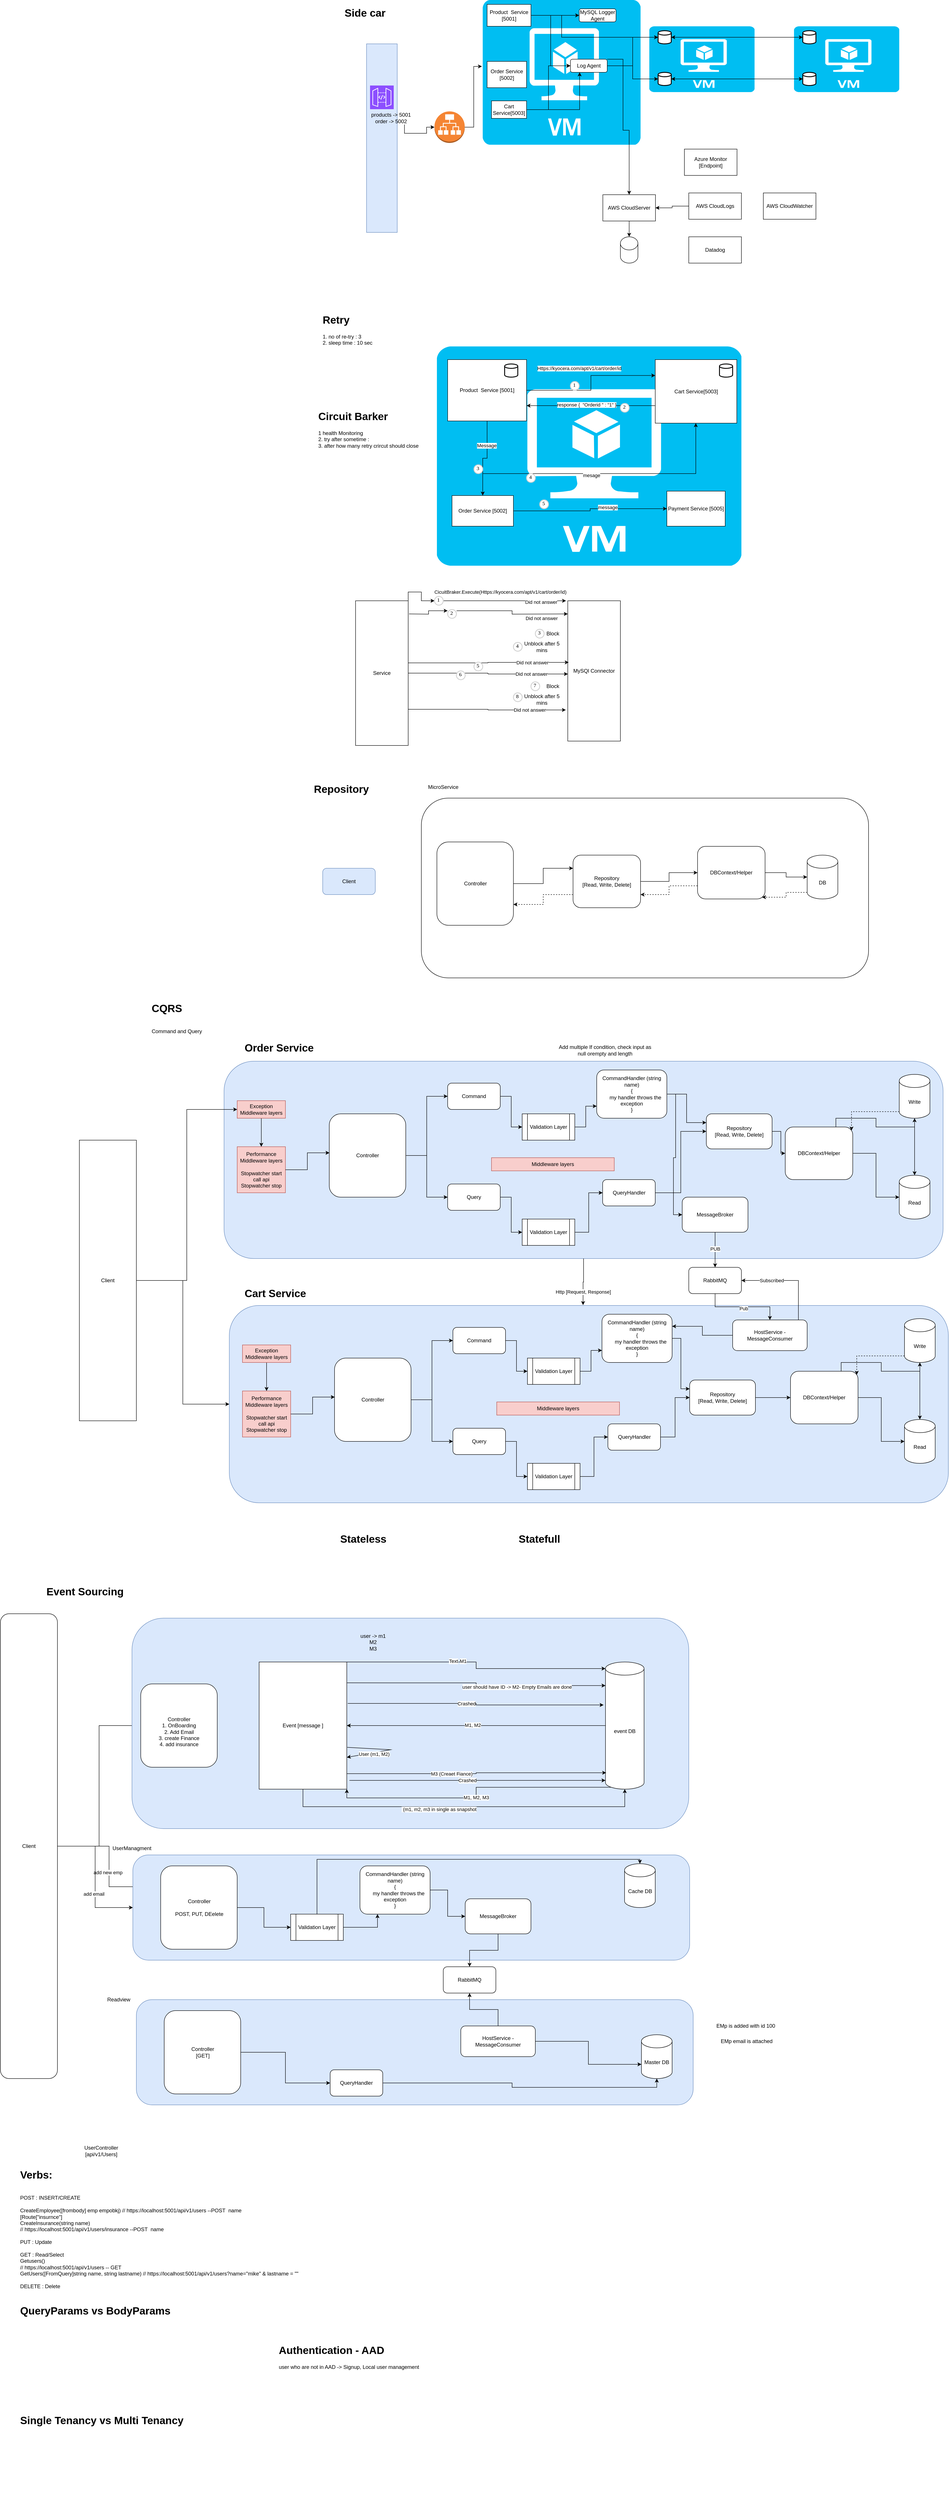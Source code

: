 <mxfile version="22.0.0" type="github">
  <diagram name="Page-1" id="bFyohk98UVx0A0L0YPai">
    <mxGraphModel dx="2423" dy="798" grid="1" gridSize="10" guides="1" tooltips="1" connect="1" arrows="1" fold="1" page="1" pageScale="1" pageWidth="827" pageHeight="1169" math="0" shadow="0">
      <root>
        <mxCell id="0" />
        <mxCell id="1" parent="0" />
        <mxCell id="iqH3MTrl0i2l536LmZJD-31" value="" style="verticalLabelPosition=bottom;html=1;verticalAlign=top;align=center;strokeColor=none;fillColor=#00BEF2;shape=mxgraph.azure.virtual_machine;" parent="1" vertex="1">
          <mxGeometry x="420" y="80" width="360" height="330" as="geometry" />
        </mxCell>
        <mxCell id="PHRj3SiCaP4NHkSzy3cH-14" style="edgeStyle=orthogonalEdgeStyle;rounded=0;orthogonalLoop=1;jettySize=auto;html=1;entryX=0;entryY=0.5;entryDx=0;entryDy=0;" parent="1" source="iqH3MTrl0i2l536LmZJD-32" target="PHRj3SiCaP4NHkSzy3cH-11" edge="1">
          <mxGeometry relative="1" as="geometry" />
        </mxCell>
        <mxCell id="PHRj3SiCaP4NHkSzy3cH-22" style="edgeStyle=orthogonalEdgeStyle;rounded=0;orthogonalLoop=1;jettySize=auto;html=1;" parent="1" source="iqH3MTrl0i2l536LmZJD-32" target="PHRj3SiCaP4NHkSzy3cH-19" edge="1">
          <mxGeometry relative="1" as="geometry" />
        </mxCell>
        <mxCell id="iqH3MTrl0i2l536LmZJD-32" value="Product&amp;nbsp; Service [5001]" style="rounded=0;whiteSpace=wrap;html=1;" parent="1" vertex="1">
          <mxGeometry x="430" y="90" width="100" height="50" as="geometry" />
        </mxCell>
        <mxCell id="iqH3MTrl0i2l536LmZJD-33" value="" style="verticalLabelPosition=bottom;html=1;verticalAlign=top;align=center;strokeColor=none;fillColor=#00BEF2;shape=mxgraph.azure.virtual_machine;" parent="1" vertex="1">
          <mxGeometry x="800" y="140" width="240" height="150" as="geometry" />
        </mxCell>
        <mxCell id="iqH3MTrl0i2l536LmZJD-35" value="Order Service [5002]" style="rounded=0;whiteSpace=wrap;html=1;" parent="1" vertex="1">
          <mxGeometry x="430" y="220" width="90" height="60" as="geometry" />
        </mxCell>
        <mxCell id="PHRj3SiCaP4NHkSzy3cH-15" style="edgeStyle=orthogonalEdgeStyle;rounded=0;orthogonalLoop=1;jettySize=auto;html=1;entryX=0.25;entryY=1;entryDx=0;entryDy=0;" parent="1" source="iqH3MTrl0i2l536LmZJD-36" target="PHRj3SiCaP4NHkSzy3cH-11" edge="1">
          <mxGeometry relative="1" as="geometry" />
        </mxCell>
        <mxCell id="iqH3MTrl0i2l536LmZJD-36" value="Cart Service[5003]" style="rounded=0;whiteSpace=wrap;html=1;" parent="1" vertex="1">
          <mxGeometry x="440" y="310" width="80" height="40" as="geometry" />
        </mxCell>
        <mxCell id="iqH3MTrl0i2l536LmZJD-37" value="" style="rounded=0;whiteSpace=wrap;html=1;fillColor=#dae8fc;strokeColor=#6c8ebf;" parent="1" vertex="1">
          <mxGeometry x="155" y="180" width="70" height="430" as="geometry" />
        </mxCell>
        <mxCell id="iqH3MTrl0i2l536LmZJD-38" value="" style="sketch=0;points=[[0,0,0],[0.25,0,0],[0.5,0,0],[0.75,0,0],[1,0,0],[0,1,0],[0.25,1,0],[0.5,1,0],[0.75,1,0],[1,1,0],[0,0.25,0],[0,0.5,0],[0,0.75,0],[1,0.25,0],[1,0.5,0],[1,0.75,0]];outlineConnect=0;fontColor=#232F3E;fillColor=#8C4FFF;strokeColor=#ffffff;dashed=0;verticalLabelPosition=bottom;verticalAlign=top;align=center;html=1;fontSize=12;fontStyle=0;aspect=fixed;shape=mxgraph.aws4.resourceIcon;resIcon=mxgraph.aws4.api_gateway;" parent="1" vertex="1">
          <mxGeometry x="163" y="275" width="54" height="54" as="geometry" />
        </mxCell>
        <mxCell id="iqH3MTrl0i2l536LmZJD-39" value="products -&amp;gt; 5001&lt;br&gt;order -&amp;gt; 5002" style="text;html=1;strokeColor=none;fillColor=none;align=center;verticalAlign=middle;whiteSpace=wrap;rounded=0;" parent="1" vertex="1">
          <mxGeometry x="150" y="334" width="122" height="30" as="geometry" />
        </mxCell>
        <mxCell id="iqH3MTrl0i2l536LmZJD-72" value="" style="strokeWidth=2;html=1;shape=mxgraph.flowchart.database;whiteSpace=wrap;" parent="1" vertex="1">
          <mxGeometry x="820" y="245" width="30" height="30" as="geometry" />
        </mxCell>
        <mxCell id="iqH3MTrl0i2l536LmZJD-74" style="edgeStyle=orthogonalEdgeStyle;rounded=0;orthogonalLoop=1;jettySize=auto;html=1;entryX=0;entryY=0.5;entryDx=0;entryDy=0;entryPerimeter=0;" parent="1" source="PHRj3SiCaP4NHkSzy3cH-11" target="iqH3MTrl0i2l536LmZJD-72" edge="1">
          <mxGeometry relative="1" as="geometry" />
        </mxCell>
        <mxCell id="iqH3MTrl0i2l536LmZJD-75" style="edgeStyle=orthogonalEdgeStyle;rounded=0;orthogonalLoop=1;jettySize=auto;html=1;entryX=0;entryY=0.5;entryDx=0;entryDy=0;entryPerimeter=0;exitX=1;exitY=0.5;exitDx=0;exitDy=0;" parent="1" source="iqH3MTrl0i2l536LmZJD-32" target="iqH3MTrl0i2l536LmZJD-76" edge="1">
          <mxGeometry relative="1" as="geometry">
            <mxPoint x="710.0" y="165.0" as="sourcePoint" />
            <mxPoint x="697.88" y="160.41" as="targetPoint" />
            <Array as="points">
              <mxPoint x="600" y="115" />
              <mxPoint x="600" y="165" />
            </Array>
          </mxGeometry>
        </mxCell>
        <mxCell id="iqH3MTrl0i2l536LmZJD-76" value="" style="strokeWidth=2;html=1;shape=mxgraph.flowchart.database;whiteSpace=wrap;" parent="1" vertex="1">
          <mxGeometry x="820" y="150" width="30" height="30" as="geometry" />
        </mxCell>
        <mxCell id="iqH3MTrl0i2l536LmZJD-77" value="" style="verticalLabelPosition=bottom;html=1;verticalAlign=top;align=center;strokeColor=none;fillColor=#00BEF2;shape=mxgraph.azure.virtual_machine;" parent="1" vertex="1">
          <mxGeometry x="1130" y="140" width="240" height="150" as="geometry" />
        </mxCell>
        <mxCell id="iqH3MTrl0i2l536LmZJD-78" value="" style="strokeWidth=2;html=1;shape=mxgraph.flowchart.database;whiteSpace=wrap;" parent="1" vertex="1">
          <mxGeometry x="1150" y="245" width="30" height="30" as="geometry" />
        </mxCell>
        <mxCell id="iqH3MTrl0i2l536LmZJD-79" value="" style="strokeWidth=2;html=1;shape=mxgraph.flowchart.database;whiteSpace=wrap;" parent="1" vertex="1">
          <mxGeometry x="1150" y="150" width="30" height="30" as="geometry" />
        </mxCell>
        <mxCell id="iqH3MTrl0i2l536LmZJD-81" style="edgeStyle=orthogonalEdgeStyle;rounded=0;orthogonalLoop=1;jettySize=auto;html=1;startArrow=classic;startFill=1;" parent="1" source="iqH3MTrl0i2l536LmZJD-72" target="iqH3MTrl0i2l536LmZJD-78" edge="1">
          <mxGeometry relative="1" as="geometry" />
        </mxCell>
        <mxCell id="iqH3MTrl0i2l536LmZJD-80" style="edgeStyle=orthogonalEdgeStyle;rounded=0;orthogonalLoop=1;jettySize=auto;html=1;startArrow=classic;startFill=1;" parent="1" source="iqH3MTrl0i2l536LmZJD-76" target="iqH3MTrl0i2l536LmZJD-79" edge="1">
          <mxGeometry relative="1" as="geometry" />
        </mxCell>
        <mxCell id="iqH3MTrl0i2l536LmZJD-95" value="&lt;h1&gt;Side car&lt;/h1&gt;" style="text;html=1;strokeColor=none;fillColor=none;spacing=5;spacingTop=-20;whiteSpace=wrap;overflow=hidden;rounded=0;" parent="1" vertex="1">
          <mxGeometry x="100" y="90" width="180" height="50" as="geometry" />
        </mxCell>
        <mxCell id="iqH3MTrl0i2l536LmZJD-99" style="edgeStyle=orthogonalEdgeStyle;rounded=0;orthogonalLoop=1;jettySize=auto;html=1;entryX=-0.005;entryY=0.459;entryDx=0;entryDy=0;entryPerimeter=0;" parent="1" source="iqH3MTrl0i2l536LmZJD-97" target="iqH3MTrl0i2l536LmZJD-31" edge="1">
          <mxGeometry relative="1" as="geometry" />
        </mxCell>
        <mxCell id="iqH3MTrl0i2l536LmZJD-97" value="" style="outlineConnect=0;dashed=0;verticalLabelPosition=bottom;verticalAlign=top;align=center;html=1;shape=mxgraph.aws3.application_load_balancer;fillColor=#F58534;gradientColor=none;" parent="1" vertex="1">
          <mxGeometry x="310" y="334" width="69" height="72" as="geometry" />
        </mxCell>
        <mxCell id="iqH3MTrl0i2l536LmZJD-98" style="edgeStyle=orthogonalEdgeStyle;rounded=0;orthogonalLoop=1;jettySize=auto;html=1;exitX=0.75;exitY=1;exitDx=0;exitDy=0;entryX=0;entryY=0.5;entryDx=0;entryDy=0;entryPerimeter=0;" parent="1" source="iqH3MTrl0i2l536LmZJD-39" target="iqH3MTrl0i2l536LmZJD-97" edge="1">
          <mxGeometry relative="1" as="geometry" />
        </mxCell>
        <mxCell id="PHRj3SiCaP4NHkSzy3cH-1" value="Datadog" style="rounded=0;whiteSpace=wrap;html=1;" parent="1" vertex="1">
          <mxGeometry x="890" y="620" width="120" height="60" as="geometry" />
        </mxCell>
        <mxCell id="PHRj3SiCaP4NHkSzy3cH-30" style="edgeStyle=orthogonalEdgeStyle;rounded=0;orthogonalLoop=1;jettySize=auto;html=1;entryX=1;entryY=0.5;entryDx=0;entryDy=0;" parent="1" source="PHRj3SiCaP4NHkSzy3cH-2" target="PHRj3SiCaP4NHkSzy3cH-26" edge="1">
          <mxGeometry relative="1" as="geometry" />
        </mxCell>
        <mxCell id="PHRj3SiCaP4NHkSzy3cH-2" value="AWS CloudLogs" style="rounded=0;whiteSpace=wrap;html=1;" parent="1" vertex="1">
          <mxGeometry x="890" y="520" width="120" height="60" as="geometry" />
        </mxCell>
        <mxCell id="PHRj3SiCaP4NHkSzy3cH-3" value="Azure Monitor [Endpoint]" style="rounded=0;whiteSpace=wrap;html=1;" parent="1" vertex="1">
          <mxGeometry x="880" y="420" width="120" height="60" as="geometry" />
        </mxCell>
        <mxCell id="PHRj3SiCaP4NHkSzy3cH-13" style="edgeStyle=orthogonalEdgeStyle;rounded=0;orthogonalLoop=1;jettySize=auto;html=1;entryX=0;entryY=0.5;entryDx=0;entryDy=0;entryPerimeter=0;" parent="1" source="PHRj3SiCaP4NHkSzy3cH-11" target="iqH3MTrl0i2l536LmZJD-76" edge="1">
          <mxGeometry relative="1" as="geometry" />
        </mxCell>
        <mxCell id="PHRj3SiCaP4NHkSzy3cH-17" value="" style="edgeStyle=orthogonalEdgeStyle;rounded=0;orthogonalLoop=1;jettySize=auto;html=1;entryX=0;entryY=0.5;entryDx=0;entryDy=0;entryPerimeter=0;" parent="1" source="iqH3MTrl0i2l536LmZJD-32" target="PHRj3SiCaP4NHkSzy3cH-11" edge="1">
          <mxGeometry relative="1" as="geometry">
            <mxPoint x="580" y="165" as="sourcePoint" />
            <mxPoint x="820" y="165" as="targetPoint" />
          </mxGeometry>
        </mxCell>
        <mxCell id="PHRj3SiCaP4NHkSzy3cH-18" value="" style="edgeStyle=orthogonalEdgeStyle;rounded=0;orthogonalLoop=1;jettySize=auto;html=1;entryX=0;entryY=0.5;entryDx=0;entryDy=0;entryPerimeter=0;" parent="1" source="iqH3MTrl0i2l536LmZJD-36" target="PHRj3SiCaP4NHkSzy3cH-11" edge="1">
          <mxGeometry relative="1" as="geometry">
            <mxPoint x="570" y="260" as="sourcePoint" />
            <mxPoint x="820" y="260" as="targetPoint" />
          </mxGeometry>
        </mxCell>
        <mxCell id="PHRj3SiCaP4NHkSzy3cH-29" style="edgeStyle=orthogonalEdgeStyle;rounded=0;orthogonalLoop=1;jettySize=auto;html=1;entryX=0.5;entryY=0;entryDx=0;entryDy=0;" parent="1" source="PHRj3SiCaP4NHkSzy3cH-11" target="PHRj3SiCaP4NHkSzy3cH-26" edge="1">
          <mxGeometry relative="1" as="geometry">
            <Array as="points">
              <mxPoint x="740" y="215" />
              <mxPoint x="740" y="377" />
              <mxPoint x="754" y="377" />
            </Array>
          </mxGeometry>
        </mxCell>
        <mxCell id="PHRj3SiCaP4NHkSzy3cH-11" value="Log Agent" style="rounded=1;whiteSpace=wrap;html=1;" parent="1" vertex="1">
          <mxGeometry x="620" y="215" width="84" height="30" as="geometry" />
        </mxCell>
        <mxCell id="PHRj3SiCaP4NHkSzy3cH-19" value="MySQL Logger Agent" style="rounded=1;whiteSpace=wrap;html=1;" parent="1" vertex="1">
          <mxGeometry x="640" y="100" width="84" height="30" as="geometry" />
        </mxCell>
        <mxCell id="PHRj3SiCaP4NHkSzy3cH-26" value="AWS CloudServer" style="rounded=0;whiteSpace=wrap;html=1;" parent="1" vertex="1">
          <mxGeometry x="694" y="524" width="120" height="60" as="geometry" />
        </mxCell>
        <mxCell id="PHRj3SiCaP4NHkSzy3cH-27" value="" style="shape=cylinder3;whiteSpace=wrap;html=1;boundedLbl=1;backgroundOutline=1;size=15;" parent="1" vertex="1">
          <mxGeometry x="734" y="620" width="40" height="60" as="geometry" />
        </mxCell>
        <mxCell id="PHRj3SiCaP4NHkSzy3cH-28" style="edgeStyle=orthogonalEdgeStyle;rounded=0;orthogonalLoop=1;jettySize=auto;html=1;entryX=0.5;entryY=0;entryDx=0;entryDy=0;entryPerimeter=0;" parent="1" source="PHRj3SiCaP4NHkSzy3cH-26" target="PHRj3SiCaP4NHkSzy3cH-27" edge="1">
          <mxGeometry relative="1" as="geometry" />
        </mxCell>
        <mxCell id="PHRj3SiCaP4NHkSzy3cH-31" value="AWS CloudWatcher" style="rounded=0;whiteSpace=wrap;html=1;" parent="1" vertex="1">
          <mxGeometry x="1060" y="520" width="120" height="60" as="geometry" />
        </mxCell>
        <mxCell id="PHRj3SiCaP4NHkSzy3cH-32" value="&lt;h1&gt;Retry&lt;/h1&gt;&lt;div&gt;&lt;span style=&quot;background-color: initial;&quot;&gt;1. no of re-try : 3&lt;/span&gt;&lt;/div&gt;&lt;div&gt;&lt;span style=&quot;background-color: initial;&quot;&gt;2. sleep time : 10 sec&lt;/span&gt;&lt;/div&gt;" style="text;html=1;strokeColor=none;fillColor=none;spacing=5;spacingTop=-20;whiteSpace=wrap;overflow=hidden;rounded=0;" parent="1" vertex="1">
          <mxGeometry x="50" y="790" width="240" height="140" as="geometry" />
        </mxCell>
        <mxCell id="PHRj3SiCaP4NHkSzy3cH-33" value="" style="verticalLabelPosition=bottom;html=1;verticalAlign=top;align=center;strokeColor=none;fillColor=#00BEF2;shape=mxgraph.azure.virtual_machine;" parent="1" vertex="1">
          <mxGeometry x="315.5" y="870" width="694.5" height="500" as="geometry" />
        </mxCell>
        <mxCell id="PHRj3SiCaP4NHkSzy3cH-46" style="edgeStyle=orthogonalEdgeStyle;rounded=0;orthogonalLoop=1;jettySize=auto;html=1;entryX=0;entryY=0.25;entryDx=0;entryDy=0;" parent="1" source="PHRj3SiCaP4NHkSzy3cH-36" target="PHRj3SiCaP4NHkSzy3cH-39" edge="1">
          <mxGeometry relative="1" as="geometry" />
        </mxCell>
        <mxCell id="PHRj3SiCaP4NHkSzy3cH-48" value="Https://kyocera.com/apt/v1/cart/order/id" style="edgeLabel;html=1;align=center;verticalAlign=middle;resizable=0;points=[];" parent="PHRj3SiCaP4NHkSzy3cH-46" vertex="1" connectable="0">
          <mxGeometry x="-0.412" relative="1" as="geometry">
            <mxPoint x="24" y="-50" as="offset" />
          </mxGeometry>
        </mxCell>
        <mxCell id="PHRj3SiCaP4NHkSzy3cH-50" style="edgeStyle=orthogonalEdgeStyle;rounded=0;orthogonalLoop=1;jettySize=auto;html=1;entryX=0.5;entryY=0;entryDx=0;entryDy=0;" parent="1" source="PHRj3SiCaP4NHkSzy3cH-36" target="PHRj3SiCaP4NHkSzy3cH-37" edge="1">
          <mxGeometry relative="1" as="geometry" />
        </mxCell>
        <mxCell id="PHRj3SiCaP4NHkSzy3cH-55" value="Message" style="edgeLabel;html=1;align=center;verticalAlign=middle;resizable=0;points=[];" parent="PHRj3SiCaP4NHkSzy3cH-50" vertex="1" connectable="0">
          <mxGeometry x="-0.386" y="-1" relative="1" as="geometry">
            <mxPoint as="offset" />
          </mxGeometry>
        </mxCell>
        <mxCell id="PHRj3SiCaP4NHkSzy3cH-36" value="Product&amp;nbsp; Service [5001]" style="rounded=0;whiteSpace=wrap;html=1;" parent="1" vertex="1">
          <mxGeometry x="340" y="900" width="180" height="140" as="geometry" />
        </mxCell>
        <mxCell id="PHRj3SiCaP4NHkSzy3cH-56" style="edgeStyle=orthogonalEdgeStyle;rounded=0;orthogonalLoop=1;jettySize=auto;html=1;" parent="1" source="PHRj3SiCaP4NHkSzy3cH-37" target="PHRj3SiCaP4NHkSzy3cH-45" edge="1">
          <mxGeometry relative="1" as="geometry" />
        </mxCell>
        <mxCell id="PHRj3SiCaP4NHkSzy3cH-57" value="message" style="edgeLabel;html=1;align=center;verticalAlign=middle;resizable=0;points=[];" parent="PHRj3SiCaP4NHkSzy3cH-56" vertex="1" connectable="0">
          <mxGeometry x="0.238" y="3" relative="1" as="geometry">
            <mxPoint as="offset" />
          </mxGeometry>
        </mxCell>
        <mxCell id="PHRj3SiCaP4NHkSzy3cH-58" style="edgeStyle=orthogonalEdgeStyle;rounded=0;orthogonalLoop=1;jettySize=auto;html=1;" parent="1" source="PHRj3SiCaP4NHkSzy3cH-37" target="PHRj3SiCaP4NHkSzy3cH-39" edge="1">
          <mxGeometry relative="1" as="geometry">
            <Array as="points">
              <mxPoint x="420" y="1160" />
              <mxPoint x="906" y="1160" />
            </Array>
          </mxGeometry>
        </mxCell>
        <mxCell id="PHRj3SiCaP4NHkSzy3cH-59" value="mesage" style="edgeLabel;html=1;align=center;verticalAlign=middle;resizable=0;points=[];" parent="PHRj3SiCaP4NHkSzy3cH-58" vertex="1" connectable="0">
          <mxGeometry x="-0.086" y="-4" relative="1" as="geometry">
            <mxPoint as="offset" />
          </mxGeometry>
        </mxCell>
        <mxCell id="PHRj3SiCaP4NHkSzy3cH-37" value="Order Service [5002]" style="rounded=0;whiteSpace=wrap;html=1;" parent="1" vertex="1">
          <mxGeometry x="350" y="1210" width="140" height="70" as="geometry" />
        </mxCell>
        <mxCell id="PHRj3SiCaP4NHkSzy3cH-47" style="edgeStyle=orthogonalEdgeStyle;rounded=0;orthogonalLoop=1;jettySize=auto;html=1;entryX=1;entryY=0.75;entryDx=0;entryDy=0;" parent="1" source="PHRj3SiCaP4NHkSzy3cH-39" target="PHRj3SiCaP4NHkSzy3cH-36" edge="1">
          <mxGeometry relative="1" as="geometry">
            <Array as="points">
              <mxPoint x="740" y="1005" />
              <mxPoint x="740" y="1005" />
            </Array>
          </mxGeometry>
        </mxCell>
        <mxCell id="PHRj3SiCaP4NHkSzy3cH-49" value="response {&amp;nbsp; &quot;Orderid &quot; : &quot;1&quot; }" style="edgeLabel;html=1;align=center;verticalAlign=middle;resizable=0;points=[];" parent="PHRj3SiCaP4NHkSzy3cH-47" vertex="1" connectable="0">
          <mxGeometry x="0.066" y="-2" relative="1" as="geometry">
            <mxPoint as="offset" />
          </mxGeometry>
        </mxCell>
        <mxCell id="PHRj3SiCaP4NHkSzy3cH-39" value="Cart Service[5003]" style="rounded=0;whiteSpace=wrap;html=1;" parent="1" vertex="1">
          <mxGeometry x="813.5" y="900" width="186" height="145" as="geometry" />
        </mxCell>
        <mxCell id="PHRj3SiCaP4NHkSzy3cH-45" value="Payment Service [5005]" style="rounded=0;whiteSpace=wrap;html=1;" parent="1" vertex="1">
          <mxGeometry x="840" y="1200" width="133" height="80" as="geometry" />
        </mxCell>
        <mxCell id="PHRj3SiCaP4NHkSzy3cH-52" value="1" style="ellipse;whiteSpace=wrap;html=1;aspect=fixed;strokeWidth=2;fontFamily=Tahoma;spacingBottom=4;spacingRight=2;strokeColor=#d3d3d3;" parent="1" vertex="1">
          <mxGeometry x="620" y="950" width="20" height="20" as="geometry" />
        </mxCell>
        <mxCell id="PHRj3SiCaP4NHkSzy3cH-53" value="2" style="ellipse;whiteSpace=wrap;html=1;aspect=fixed;strokeWidth=2;fontFamily=Tahoma;spacingBottom=4;spacingRight=2;strokeColor=#d3d3d3;" parent="1" vertex="1">
          <mxGeometry x="734" y="1000" width="20" height="20" as="geometry" />
        </mxCell>
        <mxCell id="PHRj3SiCaP4NHkSzy3cH-54" value="3" style="ellipse;whiteSpace=wrap;html=1;aspect=fixed;strokeWidth=2;fontFamily=Tahoma;spacingBottom=4;spacingRight=2;strokeColor=#d3d3d3;" parent="1" vertex="1">
          <mxGeometry x="400" y="1140" width="20" height="20" as="geometry" />
        </mxCell>
        <mxCell id="PHRj3SiCaP4NHkSzy3cH-60" value="4" style="ellipse;whiteSpace=wrap;html=1;aspect=fixed;strokeWidth=2;fontFamily=Tahoma;spacingBottom=4;spacingRight=2;strokeColor=#d3d3d3;" parent="1" vertex="1">
          <mxGeometry x="520" y="1160" width="20" height="20" as="geometry" />
        </mxCell>
        <mxCell id="PHRj3SiCaP4NHkSzy3cH-61" value="5" style="ellipse;whiteSpace=wrap;html=1;aspect=fixed;strokeWidth=2;fontFamily=Tahoma;spacingBottom=4;spacingRight=2;strokeColor=#d3d3d3;" parent="1" vertex="1">
          <mxGeometry x="550" y="1220" width="20" height="20" as="geometry" />
        </mxCell>
        <mxCell id="PHRj3SiCaP4NHkSzy3cH-62" value="" style="strokeWidth=2;html=1;shape=mxgraph.flowchart.database;whiteSpace=wrap;" parent="1" vertex="1">
          <mxGeometry x="470" y="910" width="30" height="30" as="geometry" />
        </mxCell>
        <mxCell id="PHRj3SiCaP4NHkSzy3cH-63" value="" style="strokeWidth=2;html=1;shape=mxgraph.flowchart.database;whiteSpace=wrap;" parent="1" vertex="1">
          <mxGeometry x="960" y="910" width="30" height="30" as="geometry" />
        </mxCell>
        <mxCell id="PHRj3SiCaP4NHkSzy3cH-64" value="&lt;h1&gt;Circuit Barker&lt;/h1&gt;&lt;div&gt;&lt;span style=&quot;background-color: initial;&quot;&gt;1 health Monitoring&lt;/span&gt;&lt;/div&gt;&lt;div&gt;&lt;span style=&quot;background-color: initial;&quot;&gt;2. try after sometime :&lt;/span&gt;&lt;/div&gt;&lt;div&gt;&lt;span style=&quot;background-color: initial;&quot;&gt;3. after how many retry crircut should close&lt;/span&gt;&lt;/div&gt;" style="text;html=1;strokeColor=none;fillColor=none;spacing=5;spacingTop=-20;whiteSpace=wrap;overflow=hidden;rounded=0;" parent="1" vertex="1">
          <mxGeometry x="40" y="1010" width="260" height="140" as="geometry" />
        </mxCell>
        <mxCell id="PHRj3SiCaP4NHkSzy3cH-67" style="edgeStyle=orthogonalEdgeStyle;rounded=0;orthogonalLoop=1;jettySize=auto;html=1;exitX=1;exitY=0;exitDx=0;exitDy=0;" parent="1" source="PHRj3SiCaP4NHkSzy3cH-71" edge="1">
          <mxGeometry relative="1" as="geometry">
            <mxPoint x="610" y="1450" as="targetPoint" />
            <Array as="points">
              <mxPoint x="340" y="1450" />
              <mxPoint x="340" y="1450" />
            </Array>
          </mxGeometry>
        </mxCell>
        <mxCell id="PHRj3SiCaP4NHkSzy3cH-68" value="Did not answer" style="edgeLabel;html=1;align=center;verticalAlign=middle;resizable=0;points=[];" parent="PHRj3SiCaP4NHkSzy3cH-67" vertex="1" connectable="0">
          <mxGeometry x="0.605" y="-3" relative="1" as="geometry">
            <mxPoint as="offset" />
          </mxGeometry>
        </mxCell>
        <mxCell id="PHRj3SiCaP4NHkSzy3cH-101" value="CicuitBraker.Execute(Https://kyocera.com/apt/v1/cart/order/id)" style="edgeLabel;html=1;align=center;verticalAlign=middle;resizable=0;points=[];" parent="PHRj3SiCaP4NHkSzy3cH-67" vertex="1" connectable="0">
          <mxGeometry x="-0.56" y="-1" relative="1" as="geometry">
            <mxPoint x="76" y="-21" as="offset" />
          </mxGeometry>
        </mxCell>
        <mxCell id="PHRj3SiCaP4NHkSzy3cH-65" value="Service" style="rounded=0;whiteSpace=wrap;html=1;" parent="1" vertex="1">
          <mxGeometry x="130" y="1450" width="120" height="330" as="geometry" />
        </mxCell>
        <mxCell id="PHRj3SiCaP4NHkSzy3cH-66" value="MySQl Connector" style="rounded=0;whiteSpace=wrap;html=1;" parent="1" vertex="1">
          <mxGeometry x="614" y="1450" width="120" height="320" as="geometry" />
        </mxCell>
        <mxCell id="PHRj3SiCaP4NHkSzy3cH-69" style="edgeStyle=orthogonalEdgeStyle;rounded=0;orthogonalLoop=1;jettySize=auto;html=1;exitX=1.02;exitY=0.136;exitDx=0;exitDy=0;exitPerimeter=0;entryX=0.002;entryY=0.136;entryDx=0;entryDy=0;entryPerimeter=0;" parent="1" source="PHRj3SiCaP4NHkSzy3cH-72" edge="1">
          <mxGeometry relative="1" as="geometry">
            <mxPoint x="252" y="1480" as="sourcePoint" />
            <mxPoint x="614" y="1480" as="targetPoint" />
          </mxGeometry>
        </mxCell>
        <mxCell id="PHRj3SiCaP4NHkSzy3cH-70" value="Did not answer" style="edgeLabel;html=1;align=center;verticalAlign=middle;resizable=0;points=[];" parent="PHRj3SiCaP4NHkSzy3cH-69" vertex="1" connectable="0">
          <mxGeometry x="0.605" y="-3" relative="1" as="geometry">
            <mxPoint x="-9" y="7" as="offset" />
          </mxGeometry>
        </mxCell>
        <mxCell id="PHRj3SiCaP4NHkSzy3cH-76" value="Block" style="text;html=1;strokeColor=none;fillColor=none;align=center;verticalAlign=middle;whiteSpace=wrap;rounded=0;" parent="1" vertex="1">
          <mxGeometry x="550" y="1510" width="60" height="30" as="geometry" />
        </mxCell>
        <mxCell id="PHRj3SiCaP4NHkSzy3cH-78" value="" style="edgeStyle=orthogonalEdgeStyle;rounded=0;orthogonalLoop=1;jettySize=auto;html=1;exitX=1.02;exitY=0.136;exitDx=0;exitDy=0;exitPerimeter=0;entryX=0.002;entryY=0.136;entryDx=0;entryDy=0;entryPerimeter=0;" parent="1" target="PHRj3SiCaP4NHkSzy3cH-72" edge="1">
          <mxGeometry relative="1" as="geometry">
            <mxPoint x="252" y="1480" as="sourcePoint" />
            <mxPoint x="614" y="1480" as="targetPoint" />
          </mxGeometry>
        </mxCell>
        <mxCell id="PHRj3SiCaP4NHkSzy3cH-72" value="2" style="ellipse;whiteSpace=wrap;html=1;aspect=fixed;strokeWidth=2;fontFamily=Tahoma;spacingBottom=4;spacingRight=2;strokeColor=#d3d3d3;" parent="1" vertex="1">
          <mxGeometry x="340" y="1470" width="20" height="20" as="geometry" />
        </mxCell>
        <mxCell id="PHRj3SiCaP4NHkSzy3cH-81" value="" style="edgeStyle=orthogonalEdgeStyle;rounded=0;orthogonalLoop=1;jettySize=auto;html=1;exitX=1;exitY=0;exitDx=0;exitDy=0;" parent="1" source="PHRj3SiCaP4NHkSzy3cH-65" target="PHRj3SiCaP4NHkSzy3cH-71" edge="1">
          <mxGeometry relative="1" as="geometry">
            <mxPoint x="250" y="1450" as="sourcePoint" />
            <mxPoint x="610" y="1450" as="targetPoint" />
            <Array as="points" />
          </mxGeometry>
        </mxCell>
        <mxCell id="PHRj3SiCaP4NHkSzy3cH-71" value="1" style="ellipse;whiteSpace=wrap;html=1;aspect=fixed;strokeWidth=2;fontFamily=Tahoma;spacingBottom=4;spacingRight=2;strokeColor=#d3d3d3;" parent="1" vertex="1">
          <mxGeometry x="310" y="1440" width="20" height="20" as="geometry" />
        </mxCell>
        <mxCell id="PHRj3SiCaP4NHkSzy3cH-83" value="3" style="ellipse;whiteSpace=wrap;html=1;aspect=fixed;strokeWidth=2;fontFamily=Tahoma;spacingBottom=4;spacingRight=2;strokeColor=#d3d3d3;" parent="1" vertex="1">
          <mxGeometry x="540" y="1515" width="20" height="20" as="geometry" />
        </mxCell>
        <mxCell id="PHRj3SiCaP4NHkSzy3cH-84" value="Unblock after 5 mins" style="text;html=1;strokeColor=none;fillColor=none;align=center;verticalAlign=middle;whiteSpace=wrap;rounded=0;" parent="1" vertex="1">
          <mxGeometry x="510" y="1540" width="90" height="30" as="geometry" />
        </mxCell>
        <mxCell id="PHRj3SiCaP4NHkSzy3cH-85" value="4" style="ellipse;whiteSpace=wrap;html=1;aspect=fixed;strokeWidth=2;fontFamily=Tahoma;spacingBottom=4;spacingRight=2;strokeColor=#d3d3d3;" parent="1" vertex="1">
          <mxGeometry x="490" y="1545" width="20" height="20" as="geometry" />
        </mxCell>
        <mxCell id="PHRj3SiCaP4NHkSzy3cH-86" style="edgeStyle=orthogonalEdgeStyle;rounded=0;orthogonalLoop=1;jettySize=auto;html=1;entryX=0.018;entryY=0.439;entryDx=0;entryDy=0;entryPerimeter=0;exitX=0.996;exitY=0.429;exitDx=0;exitDy=0;exitPerimeter=0;" parent="1" source="PHRj3SiCaP4NHkSzy3cH-65" target="PHRj3SiCaP4NHkSzy3cH-66" edge="1">
          <mxGeometry relative="1" as="geometry" />
        </mxCell>
        <mxCell id="PHRj3SiCaP4NHkSzy3cH-89" value="Did not answer" style="edgeLabel;html=1;align=center;verticalAlign=middle;resizable=0;points=[];" parent="PHRj3SiCaP4NHkSzy3cH-86" vertex="1" connectable="0">
          <mxGeometry x="0.544" relative="1" as="geometry">
            <mxPoint as="offset" />
          </mxGeometry>
        </mxCell>
        <mxCell id="PHRj3SiCaP4NHkSzy3cH-88" value="5" style="ellipse;whiteSpace=wrap;html=1;aspect=fixed;strokeWidth=2;fontFamily=Tahoma;spacingBottom=4;spacingRight=2;strokeColor=#d3d3d3;" parent="1" vertex="1">
          <mxGeometry x="400" y="1590" width="20" height="20" as="geometry" />
        </mxCell>
        <mxCell id="PHRj3SiCaP4NHkSzy3cH-90" style="edgeStyle=orthogonalEdgeStyle;rounded=0;orthogonalLoop=1;jettySize=auto;html=1;entryX=0.002;entryY=0.522;entryDx=0;entryDy=0;entryPerimeter=0;exitX=1;exitY=0.5;exitDx=0;exitDy=0;" parent="1" source="PHRj3SiCaP4NHkSzy3cH-65" target="PHRj3SiCaP4NHkSzy3cH-66" edge="1">
          <mxGeometry relative="1" as="geometry">
            <mxPoint x="260" y="1602" as="sourcePoint" />
            <mxPoint x="626" y="1600" as="targetPoint" />
          </mxGeometry>
        </mxCell>
        <mxCell id="PHRj3SiCaP4NHkSzy3cH-91" value="Did not answer" style="edgeLabel;html=1;align=center;verticalAlign=middle;resizable=0;points=[];" parent="PHRj3SiCaP4NHkSzy3cH-90" vertex="1" connectable="0">
          <mxGeometry x="0.544" relative="1" as="geometry">
            <mxPoint as="offset" />
          </mxGeometry>
        </mxCell>
        <mxCell id="PHRj3SiCaP4NHkSzy3cH-92" value="6" style="ellipse;whiteSpace=wrap;html=1;aspect=fixed;strokeWidth=2;fontFamily=Tahoma;spacingBottom=4;spacingRight=2;strokeColor=#d3d3d3;" parent="1" vertex="1">
          <mxGeometry x="360" y="1610" width="20" height="20" as="geometry" />
        </mxCell>
        <mxCell id="PHRj3SiCaP4NHkSzy3cH-95" value="Block" style="text;html=1;strokeColor=none;fillColor=none;align=center;verticalAlign=middle;whiteSpace=wrap;rounded=0;" parent="1" vertex="1">
          <mxGeometry x="550" y="1630" width="60" height="30" as="geometry" />
        </mxCell>
        <mxCell id="PHRj3SiCaP4NHkSzy3cH-96" value="Unblock after 5 mins" style="text;html=1;strokeColor=none;fillColor=none;align=center;verticalAlign=middle;whiteSpace=wrap;rounded=0;" parent="1" vertex="1">
          <mxGeometry x="510" y="1660" width="90" height="30" as="geometry" />
        </mxCell>
        <mxCell id="PHRj3SiCaP4NHkSzy3cH-97" value="7" style="ellipse;whiteSpace=wrap;html=1;aspect=fixed;strokeWidth=2;fontFamily=Tahoma;spacingBottom=4;spacingRight=2;strokeColor=#d3d3d3;" parent="1" vertex="1">
          <mxGeometry x="530" y="1635" width="20" height="20" as="geometry" />
        </mxCell>
        <mxCell id="PHRj3SiCaP4NHkSzy3cH-98" value="8" style="ellipse;whiteSpace=wrap;html=1;aspect=fixed;strokeWidth=2;fontFamily=Tahoma;spacingBottom=4;spacingRight=2;strokeColor=#d3d3d3;" parent="1" vertex="1">
          <mxGeometry x="490" y="1660" width="20" height="20" as="geometry" />
        </mxCell>
        <mxCell id="PHRj3SiCaP4NHkSzy3cH-99" style="edgeStyle=orthogonalEdgeStyle;rounded=0;orthogonalLoop=1;jettySize=auto;html=1;entryX=-0.037;entryY=0.778;entryDx=0;entryDy=0;entryPerimeter=0;exitX=1;exitY=0.75;exitDx=0;exitDy=0;" parent="1" source="PHRj3SiCaP4NHkSzy3cH-65" target="PHRj3SiCaP4NHkSzy3cH-66" edge="1">
          <mxGeometry relative="1" as="geometry">
            <mxPoint x="260" y="1602" as="sourcePoint" />
            <mxPoint x="626" y="1600" as="targetPoint" />
          </mxGeometry>
        </mxCell>
        <mxCell id="PHRj3SiCaP4NHkSzy3cH-100" value="Did not answer" style="edgeLabel;html=1;align=center;verticalAlign=middle;resizable=0;points=[];" parent="PHRj3SiCaP4NHkSzy3cH-99" vertex="1" connectable="0">
          <mxGeometry x="0.544" relative="1" as="geometry">
            <mxPoint as="offset" />
          </mxGeometry>
        </mxCell>
        <mxCell id="GVWiLX8LlIhEs6g9dLYc-1" value="&lt;h1&gt;Repository&lt;/h1&gt;" style="text;html=1;strokeColor=none;fillColor=none;spacing=5;spacingTop=-20;whiteSpace=wrap;overflow=hidden;rounded=0;" vertex="1" parent="1">
          <mxGeometry x="30" y="1860" width="170" height="140" as="geometry" />
        </mxCell>
        <mxCell id="GVWiLX8LlIhEs6g9dLYc-2" value="Client" style="rounded=1;whiteSpace=wrap;html=1;fillColor=#dae8fc;strokeColor=#6c8ebf;" vertex="1" parent="1">
          <mxGeometry x="55" y="2060" width="120" height="60" as="geometry" />
        </mxCell>
        <mxCell id="GVWiLX8LlIhEs6g9dLYc-3" value="" style="rounded=1;whiteSpace=wrap;html=1;" vertex="1" parent="1">
          <mxGeometry x="280" y="1900" width="1020" height="410" as="geometry" />
        </mxCell>
        <mxCell id="GVWiLX8LlIhEs6g9dLYc-4" value="MicroService" style="text;html=1;strokeColor=none;fillColor=none;align=center;verticalAlign=middle;whiteSpace=wrap;rounded=0;" vertex="1" parent="1">
          <mxGeometry x="300" y="1860" width="60" height="30" as="geometry" />
        </mxCell>
        <mxCell id="GVWiLX8LlIhEs6g9dLYc-9" style="edgeStyle=orthogonalEdgeStyle;rounded=0;orthogonalLoop=1;jettySize=auto;html=1;entryX=0;entryY=0.25;entryDx=0;entryDy=0;" edge="1" parent="1" source="GVWiLX8LlIhEs6g9dLYc-5" target="GVWiLX8LlIhEs6g9dLYc-7">
          <mxGeometry relative="1" as="geometry" />
        </mxCell>
        <mxCell id="GVWiLX8LlIhEs6g9dLYc-5" value="Controller" style="rounded=1;whiteSpace=wrap;html=1;" vertex="1" parent="1">
          <mxGeometry x="315.5" y="2000" width="174.5" height="190" as="geometry" />
        </mxCell>
        <mxCell id="GVWiLX8LlIhEs6g9dLYc-6" value="DB" style="shape=cylinder3;whiteSpace=wrap;html=1;boundedLbl=1;backgroundOutline=1;size=15;" vertex="1" parent="1">
          <mxGeometry x="1160" y="2030" width="70" height="100" as="geometry" />
        </mxCell>
        <mxCell id="GVWiLX8LlIhEs6g9dLYc-12" style="edgeStyle=orthogonalEdgeStyle;rounded=0;orthogonalLoop=1;jettySize=auto;html=1;" edge="1" parent="1" source="GVWiLX8LlIhEs6g9dLYc-7" target="GVWiLX8LlIhEs6g9dLYc-11">
          <mxGeometry relative="1" as="geometry" />
        </mxCell>
        <mxCell id="GVWiLX8LlIhEs6g9dLYc-16" style="edgeStyle=orthogonalEdgeStyle;rounded=0;orthogonalLoop=1;jettySize=auto;html=1;entryX=1;entryY=0.75;entryDx=0;entryDy=0;dashed=1;exitX=0;exitY=0.75;exitDx=0;exitDy=0;" edge="1" parent="1" source="GVWiLX8LlIhEs6g9dLYc-7" target="GVWiLX8LlIhEs6g9dLYc-5">
          <mxGeometry relative="1" as="geometry" />
        </mxCell>
        <mxCell id="GVWiLX8LlIhEs6g9dLYc-7" value="Repository&lt;br&gt;[Read, Write, Delete]" style="rounded=1;whiteSpace=wrap;html=1;" vertex="1" parent="1">
          <mxGeometry x="626" y="2030" width="154" height="120" as="geometry" />
        </mxCell>
        <mxCell id="GVWiLX8LlIhEs6g9dLYc-8" value="&lt;h1&gt;CQRS&lt;/h1&gt;&lt;div&gt;&lt;br&gt;&lt;/div&gt;&lt;div&gt;Command and Query&lt;/div&gt;" style="text;html=1;strokeColor=none;fillColor=none;spacing=5;spacingTop=-20;whiteSpace=wrap;overflow=hidden;rounded=0;" vertex="1" parent="1">
          <mxGeometry x="-340" y="2360" width="170" height="140" as="geometry" />
        </mxCell>
        <mxCell id="GVWiLX8LlIhEs6g9dLYc-13" style="edgeStyle=orthogonalEdgeStyle;rounded=0;orthogonalLoop=1;jettySize=auto;html=1;" edge="1" parent="1" source="GVWiLX8LlIhEs6g9dLYc-11" target="GVWiLX8LlIhEs6g9dLYc-6">
          <mxGeometry relative="1" as="geometry" />
        </mxCell>
        <mxCell id="GVWiLX8LlIhEs6g9dLYc-15" style="edgeStyle=orthogonalEdgeStyle;rounded=0;orthogonalLoop=1;jettySize=auto;html=1;entryX=1;entryY=0.75;entryDx=0;entryDy=0;dashed=1;exitX=0;exitY=0.75;exitDx=0;exitDy=0;" edge="1" parent="1" source="GVWiLX8LlIhEs6g9dLYc-11" target="GVWiLX8LlIhEs6g9dLYc-7">
          <mxGeometry relative="1" as="geometry" />
        </mxCell>
        <mxCell id="GVWiLX8LlIhEs6g9dLYc-11" value="DBContext/Helper" style="rounded=1;whiteSpace=wrap;html=1;" vertex="1" parent="1">
          <mxGeometry x="910" y="2010" width="154" height="120" as="geometry" />
        </mxCell>
        <mxCell id="GVWiLX8LlIhEs6g9dLYc-14" style="edgeStyle=orthogonalEdgeStyle;rounded=0;orthogonalLoop=1;jettySize=auto;html=1;entryX=0.955;entryY=0.967;entryDx=0;entryDy=0;entryPerimeter=0;dashed=1;exitX=0;exitY=1;exitDx=0;exitDy=-15;exitPerimeter=0;" edge="1" parent="1" source="GVWiLX8LlIhEs6g9dLYc-6" target="GVWiLX8LlIhEs6g9dLYc-11">
          <mxGeometry relative="1" as="geometry" />
        </mxCell>
        <mxCell id="GVWiLX8LlIhEs6g9dLYc-17" value="" style="rounded=1;whiteSpace=wrap;html=1;fillColor=#dae8fc;strokeColor=#6c8ebf;" vertex="1" parent="1">
          <mxGeometry x="-170" y="2500" width="1640" height="450" as="geometry" />
        </mxCell>
        <mxCell id="GVWiLX8LlIhEs6g9dLYc-33" style="edgeStyle=orthogonalEdgeStyle;rounded=0;orthogonalLoop=1;jettySize=auto;html=1;entryX=0;entryY=0.5;entryDx=0;entryDy=0;" edge="1" parent="1" source="GVWiLX8LlIhEs6g9dLYc-19" target="GVWiLX8LlIhEs6g9dLYc-29">
          <mxGeometry relative="1" as="geometry" />
        </mxCell>
        <mxCell id="GVWiLX8LlIhEs6g9dLYc-41" style="edgeStyle=orthogonalEdgeStyle;rounded=0;orthogonalLoop=1;jettySize=auto;html=1;entryX=0;entryY=0.5;entryDx=0;entryDy=0;" edge="1" parent="1" source="GVWiLX8LlIhEs6g9dLYc-19" target="GVWiLX8LlIhEs6g9dLYc-30">
          <mxGeometry relative="1" as="geometry" />
        </mxCell>
        <mxCell id="GVWiLX8LlIhEs6g9dLYc-19" value="Controller" style="rounded=1;whiteSpace=wrap;html=1;" vertex="1" parent="1">
          <mxGeometry x="70" y="2620" width="174.5" height="190" as="geometry" />
        </mxCell>
        <mxCell id="GVWiLX8LlIhEs6g9dLYc-42" style="edgeStyle=orthogonalEdgeStyle;rounded=0;orthogonalLoop=1;jettySize=auto;html=1;" edge="1" parent="1" source="GVWiLX8LlIhEs6g9dLYc-20" target="GVWiLX8LlIhEs6g9dLYc-28">
          <mxGeometry relative="1" as="geometry" />
        </mxCell>
        <mxCell id="GVWiLX8LlIhEs6g9dLYc-20" value="Write" style="shape=cylinder3;whiteSpace=wrap;html=1;boundedLbl=1;backgroundOutline=1;size=15;" vertex="1" parent="1">
          <mxGeometry x="1370" y="2530" width="70" height="100" as="geometry" />
        </mxCell>
        <mxCell id="GVWiLX8LlIhEs6g9dLYc-24" style="edgeStyle=orthogonalEdgeStyle;rounded=0;orthogonalLoop=1;jettySize=auto;html=1;exitX=0.75;exitY=0;exitDx=0;exitDy=0;" edge="1" parent="1" source="GVWiLX8LlIhEs6g9dLYc-26" target="GVWiLX8LlIhEs6g9dLYc-20">
          <mxGeometry relative="1" as="geometry" />
        </mxCell>
        <mxCell id="GVWiLX8LlIhEs6g9dLYc-39" style="edgeStyle=orthogonalEdgeStyle;rounded=0;orthogonalLoop=1;jettySize=auto;html=1;" edge="1" parent="1" source="GVWiLX8LlIhEs6g9dLYc-26" target="GVWiLX8LlIhEs6g9dLYc-28">
          <mxGeometry relative="1" as="geometry" />
        </mxCell>
        <mxCell id="GVWiLX8LlIhEs6g9dLYc-26" value="DBContext/Helper" style="rounded=1;whiteSpace=wrap;html=1;" vertex="1" parent="1">
          <mxGeometry x="1110" y="2650" width="154" height="120" as="geometry" />
        </mxCell>
        <mxCell id="GVWiLX8LlIhEs6g9dLYc-27" style="edgeStyle=orthogonalEdgeStyle;rounded=0;orthogonalLoop=1;jettySize=auto;html=1;entryX=0.981;entryY=0.067;entryDx=0;entryDy=0;entryPerimeter=0;dashed=1;exitX=0;exitY=1;exitDx=0;exitDy=-15;exitPerimeter=0;" edge="1" parent="1" source="GVWiLX8LlIhEs6g9dLYc-20" target="GVWiLX8LlIhEs6g9dLYc-26">
          <mxGeometry relative="1" as="geometry" />
        </mxCell>
        <mxCell id="GVWiLX8LlIhEs6g9dLYc-28" value="Read" style="shape=cylinder3;whiteSpace=wrap;html=1;boundedLbl=1;backgroundOutline=1;size=15;" vertex="1" parent="1">
          <mxGeometry x="1370" y="2760" width="70" height="100" as="geometry" />
        </mxCell>
        <mxCell id="GVWiLX8LlIhEs6g9dLYc-45" style="edgeStyle=orthogonalEdgeStyle;rounded=0;orthogonalLoop=1;jettySize=auto;html=1;entryX=0;entryY=0.5;entryDx=0;entryDy=0;" edge="1" parent="1" source="GVWiLX8LlIhEs6g9dLYc-29" target="GVWiLX8LlIhEs6g9dLYc-43">
          <mxGeometry relative="1" as="geometry" />
        </mxCell>
        <mxCell id="GVWiLX8LlIhEs6g9dLYc-29" value="Command" style="rounded=1;whiteSpace=wrap;html=1;" vertex="1" parent="1">
          <mxGeometry x="340" y="2550" width="120" height="60" as="geometry" />
        </mxCell>
        <mxCell id="GVWiLX8LlIhEs6g9dLYc-48" style="edgeStyle=orthogonalEdgeStyle;rounded=0;orthogonalLoop=1;jettySize=auto;html=1;entryX=0;entryY=0.5;entryDx=0;entryDy=0;" edge="1" parent="1" source="GVWiLX8LlIhEs6g9dLYc-30" target="GVWiLX8LlIhEs6g9dLYc-47">
          <mxGeometry relative="1" as="geometry" />
        </mxCell>
        <mxCell id="GVWiLX8LlIhEs6g9dLYc-30" value="Query" style="rounded=1;whiteSpace=wrap;html=1;" vertex="1" parent="1">
          <mxGeometry x="340" y="2780" width="120" height="60" as="geometry" />
        </mxCell>
        <mxCell id="GVWiLX8LlIhEs6g9dLYc-36" style="edgeStyle=orthogonalEdgeStyle;rounded=0;orthogonalLoop=1;jettySize=auto;html=1;entryX=0;entryY=0.25;entryDx=0;entryDy=0;" edge="1" parent="1" source="GVWiLX8LlIhEs6g9dLYc-31" target="GVWiLX8LlIhEs6g9dLYc-35">
          <mxGeometry relative="1" as="geometry" />
        </mxCell>
        <mxCell id="GVWiLX8LlIhEs6g9dLYc-97" style="edgeStyle=orthogonalEdgeStyle;rounded=0;orthogonalLoop=1;jettySize=auto;html=1;entryX=0;entryY=0.5;entryDx=0;entryDy=0;" edge="1" parent="1" source="GVWiLX8LlIhEs6g9dLYc-31" target="GVWiLX8LlIhEs6g9dLYc-96">
          <mxGeometry relative="1" as="geometry" />
        </mxCell>
        <mxCell id="GVWiLX8LlIhEs6g9dLYc-31" value="CommandHandler (string name)&lt;br&gt;{&lt;br&gt;&amp;nbsp; &amp;nbsp; &amp;nbsp;my handler throws the exception&lt;br&gt;}" style="rounded=1;whiteSpace=wrap;html=1;" vertex="1" parent="1">
          <mxGeometry x="680" y="2520" width="160" height="110" as="geometry" />
        </mxCell>
        <mxCell id="GVWiLX8LlIhEs6g9dLYc-37" style="edgeStyle=orthogonalEdgeStyle;rounded=0;orthogonalLoop=1;jettySize=auto;html=1;entryX=0;entryY=0.5;entryDx=0;entryDy=0;" edge="1" parent="1" source="GVWiLX8LlIhEs6g9dLYc-32" target="GVWiLX8LlIhEs6g9dLYc-35">
          <mxGeometry relative="1" as="geometry" />
        </mxCell>
        <mxCell id="GVWiLX8LlIhEs6g9dLYc-32" value="QueryHandler" style="rounded=1;whiteSpace=wrap;html=1;" vertex="1" parent="1">
          <mxGeometry x="693.5" y="2770" width="120" height="60" as="geometry" />
        </mxCell>
        <mxCell id="GVWiLX8LlIhEs6g9dLYc-38" style="edgeStyle=orthogonalEdgeStyle;rounded=0;orthogonalLoop=1;jettySize=auto;html=1;entryX=0;entryY=0.5;entryDx=0;entryDy=0;" edge="1" parent="1" source="GVWiLX8LlIhEs6g9dLYc-35" target="GVWiLX8LlIhEs6g9dLYc-26">
          <mxGeometry relative="1" as="geometry" />
        </mxCell>
        <mxCell id="GVWiLX8LlIhEs6g9dLYc-35" value="Repository&lt;br&gt;[Read, Write, Delete]" style="rounded=1;whiteSpace=wrap;html=1;" vertex="1" parent="1">
          <mxGeometry x="930" y="2620" width="150" height="80" as="geometry" />
        </mxCell>
        <mxCell id="GVWiLX8LlIhEs6g9dLYc-46" style="edgeStyle=orthogonalEdgeStyle;rounded=0;orthogonalLoop=1;jettySize=auto;html=1;entryX=0;entryY=0.75;entryDx=0;entryDy=0;" edge="1" parent="1" source="GVWiLX8LlIhEs6g9dLYc-43" target="GVWiLX8LlIhEs6g9dLYc-31">
          <mxGeometry relative="1" as="geometry" />
        </mxCell>
        <mxCell id="GVWiLX8LlIhEs6g9dLYc-43" value="Validation Layer" style="shape=process;whiteSpace=wrap;html=1;backgroundOutline=1;" vertex="1" parent="1">
          <mxGeometry x="510" y="2620" width="120" height="60" as="geometry" />
        </mxCell>
        <mxCell id="GVWiLX8LlIhEs6g9dLYc-44" value="Add multiple If condition, check input as null orempty and length" style="text;html=1;strokeColor=none;fillColor=none;align=center;verticalAlign=middle;whiteSpace=wrap;rounded=0;" vertex="1" parent="1">
          <mxGeometry x="584" y="2460" width="230" height="30" as="geometry" />
        </mxCell>
        <mxCell id="GVWiLX8LlIhEs6g9dLYc-49" style="edgeStyle=orthogonalEdgeStyle;rounded=0;orthogonalLoop=1;jettySize=auto;html=1;entryX=0;entryY=0.5;entryDx=0;entryDy=0;" edge="1" parent="1" source="GVWiLX8LlIhEs6g9dLYc-47" target="GVWiLX8LlIhEs6g9dLYc-32">
          <mxGeometry relative="1" as="geometry" />
        </mxCell>
        <mxCell id="GVWiLX8LlIhEs6g9dLYc-47" value="Validation Layer" style="shape=process;whiteSpace=wrap;html=1;backgroundOutline=1;" vertex="1" parent="1">
          <mxGeometry x="510" y="2860" width="120" height="60" as="geometry" />
        </mxCell>
        <mxCell id="GVWiLX8LlIhEs6g9dLYc-50" value="Middleware layers" style="rounded=0;whiteSpace=wrap;html=1;fillColor=#f8cecc;strokeColor=#b85450;" vertex="1" parent="1">
          <mxGeometry x="440" y="2720" width="280" height="30" as="geometry" />
        </mxCell>
        <mxCell id="GVWiLX8LlIhEs6g9dLYc-54" style="edgeStyle=orthogonalEdgeStyle;rounded=0;orthogonalLoop=1;jettySize=auto;html=1;entryX=0;entryY=0.5;entryDx=0;entryDy=0;" edge="1" parent="1" source="GVWiLX8LlIhEs6g9dLYc-51" target="GVWiLX8LlIhEs6g9dLYc-53">
          <mxGeometry relative="1" as="geometry" />
        </mxCell>
        <mxCell id="GVWiLX8LlIhEs6g9dLYc-109" style="edgeStyle=orthogonalEdgeStyle;rounded=0;orthogonalLoop=1;jettySize=auto;html=1;" edge="1" parent="1" source="GVWiLX8LlIhEs6g9dLYc-51" target="GVWiLX8LlIhEs6g9dLYc-59">
          <mxGeometry relative="1" as="geometry" />
        </mxCell>
        <mxCell id="GVWiLX8LlIhEs6g9dLYc-51" value="Client" style="rounded=0;whiteSpace=wrap;html=1;" vertex="1" parent="1">
          <mxGeometry x="-500" y="2680" width="130" height="640" as="geometry" />
        </mxCell>
        <mxCell id="GVWiLX8LlIhEs6g9dLYc-57" style="edgeStyle=orthogonalEdgeStyle;rounded=0;orthogonalLoop=1;jettySize=auto;html=1;entryX=0.5;entryY=0;entryDx=0;entryDy=0;" edge="1" parent="1" source="GVWiLX8LlIhEs6g9dLYc-53" target="GVWiLX8LlIhEs6g9dLYc-56">
          <mxGeometry relative="1" as="geometry" />
        </mxCell>
        <mxCell id="GVWiLX8LlIhEs6g9dLYc-53" value="Exception Middleware layers" style="rounded=0;whiteSpace=wrap;html=1;fillColor=#f8cecc;strokeColor=#b85450;" vertex="1" parent="1">
          <mxGeometry x="-140" y="2590" width="110" height="40" as="geometry" />
        </mxCell>
        <mxCell id="GVWiLX8LlIhEs6g9dLYc-56" value="Performance Middleware layers&lt;br&gt;&lt;br&gt;Stopwatcher start&lt;br&gt;call api&lt;br&gt;Stopwatcher stop" style="rounded=0;whiteSpace=wrap;html=1;fillColor=#f8cecc;strokeColor=#b85450;" vertex="1" parent="1">
          <mxGeometry x="-140" y="2695" width="110" height="105" as="geometry" />
        </mxCell>
        <mxCell id="GVWiLX8LlIhEs6g9dLYc-58" style="edgeStyle=orthogonalEdgeStyle;rounded=0;orthogonalLoop=1;jettySize=auto;html=1;entryX=0.003;entryY=0.468;entryDx=0;entryDy=0;entryPerimeter=0;" edge="1" parent="1" source="GVWiLX8LlIhEs6g9dLYc-56" target="GVWiLX8LlIhEs6g9dLYc-19">
          <mxGeometry relative="1" as="geometry" />
        </mxCell>
        <mxCell id="GVWiLX8LlIhEs6g9dLYc-59" value="" style="rounded=1;whiteSpace=wrap;html=1;fillColor=#dae8fc;strokeColor=#6c8ebf;" vertex="1" parent="1">
          <mxGeometry x="-158" y="3057" width="1640" height="450" as="geometry" />
        </mxCell>
        <mxCell id="GVWiLX8LlIhEs6g9dLYc-60" style="edgeStyle=orthogonalEdgeStyle;rounded=0;orthogonalLoop=1;jettySize=auto;html=1;entryX=0;entryY=0.5;entryDx=0;entryDy=0;" edge="1" parent="1" source="GVWiLX8LlIhEs6g9dLYc-62" target="GVWiLX8LlIhEs6g9dLYc-71">
          <mxGeometry relative="1" as="geometry" />
        </mxCell>
        <mxCell id="GVWiLX8LlIhEs6g9dLYc-61" style="edgeStyle=orthogonalEdgeStyle;rounded=0;orthogonalLoop=1;jettySize=auto;html=1;entryX=0;entryY=0.5;entryDx=0;entryDy=0;" edge="1" parent="1" source="GVWiLX8LlIhEs6g9dLYc-62" target="GVWiLX8LlIhEs6g9dLYc-73">
          <mxGeometry relative="1" as="geometry" />
        </mxCell>
        <mxCell id="GVWiLX8LlIhEs6g9dLYc-62" value="Controller" style="rounded=1;whiteSpace=wrap;html=1;" vertex="1" parent="1">
          <mxGeometry x="82" y="3177" width="174.5" height="190" as="geometry" />
        </mxCell>
        <mxCell id="GVWiLX8LlIhEs6g9dLYc-63" style="edgeStyle=orthogonalEdgeStyle;rounded=0;orthogonalLoop=1;jettySize=auto;html=1;" edge="1" parent="1" source="GVWiLX8LlIhEs6g9dLYc-64" target="GVWiLX8LlIhEs6g9dLYc-69">
          <mxGeometry relative="1" as="geometry" />
        </mxCell>
        <mxCell id="GVWiLX8LlIhEs6g9dLYc-64" value="Write" style="shape=cylinder3;whiteSpace=wrap;html=1;boundedLbl=1;backgroundOutline=1;size=15;" vertex="1" parent="1">
          <mxGeometry x="1382" y="3087" width="70" height="100" as="geometry" />
        </mxCell>
        <mxCell id="GVWiLX8LlIhEs6g9dLYc-65" style="edgeStyle=orthogonalEdgeStyle;rounded=0;orthogonalLoop=1;jettySize=auto;html=1;exitX=0.75;exitY=0;exitDx=0;exitDy=0;" edge="1" parent="1" source="GVWiLX8LlIhEs6g9dLYc-67" target="GVWiLX8LlIhEs6g9dLYc-64">
          <mxGeometry relative="1" as="geometry" />
        </mxCell>
        <mxCell id="GVWiLX8LlIhEs6g9dLYc-66" style="edgeStyle=orthogonalEdgeStyle;rounded=0;orthogonalLoop=1;jettySize=auto;html=1;" edge="1" parent="1" source="GVWiLX8LlIhEs6g9dLYc-67" target="GVWiLX8LlIhEs6g9dLYc-69">
          <mxGeometry relative="1" as="geometry" />
        </mxCell>
        <mxCell id="GVWiLX8LlIhEs6g9dLYc-67" value="DBContext/Helper" style="rounded=1;whiteSpace=wrap;html=1;" vertex="1" parent="1">
          <mxGeometry x="1122" y="3207" width="154" height="120" as="geometry" />
        </mxCell>
        <mxCell id="GVWiLX8LlIhEs6g9dLYc-68" style="edgeStyle=orthogonalEdgeStyle;rounded=0;orthogonalLoop=1;jettySize=auto;html=1;entryX=0.981;entryY=0.067;entryDx=0;entryDy=0;entryPerimeter=0;dashed=1;exitX=0;exitY=1;exitDx=0;exitDy=-15;exitPerimeter=0;" edge="1" parent="1" source="GVWiLX8LlIhEs6g9dLYc-64" target="GVWiLX8LlIhEs6g9dLYc-67">
          <mxGeometry relative="1" as="geometry" />
        </mxCell>
        <mxCell id="GVWiLX8LlIhEs6g9dLYc-69" value="Read" style="shape=cylinder3;whiteSpace=wrap;html=1;boundedLbl=1;backgroundOutline=1;size=15;" vertex="1" parent="1">
          <mxGeometry x="1382" y="3317" width="70" height="100" as="geometry" />
        </mxCell>
        <mxCell id="GVWiLX8LlIhEs6g9dLYc-70" style="edgeStyle=orthogonalEdgeStyle;rounded=0;orthogonalLoop=1;jettySize=auto;html=1;entryX=0;entryY=0.5;entryDx=0;entryDy=0;" edge="1" parent="1" source="GVWiLX8LlIhEs6g9dLYc-71" target="GVWiLX8LlIhEs6g9dLYc-81">
          <mxGeometry relative="1" as="geometry" />
        </mxCell>
        <mxCell id="GVWiLX8LlIhEs6g9dLYc-71" value="Command" style="rounded=1;whiteSpace=wrap;html=1;" vertex="1" parent="1">
          <mxGeometry x="352" y="3107" width="120" height="60" as="geometry" />
        </mxCell>
        <mxCell id="GVWiLX8LlIhEs6g9dLYc-72" style="edgeStyle=orthogonalEdgeStyle;rounded=0;orthogonalLoop=1;jettySize=auto;html=1;entryX=0;entryY=0.5;entryDx=0;entryDy=0;" edge="1" parent="1" source="GVWiLX8LlIhEs6g9dLYc-73" target="GVWiLX8LlIhEs6g9dLYc-84">
          <mxGeometry relative="1" as="geometry" />
        </mxCell>
        <mxCell id="GVWiLX8LlIhEs6g9dLYc-73" value="Query" style="rounded=1;whiteSpace=wrap;html=1;" vertex="1" parent="1">
          <mxGeometry x="352" y="3337" width="120" height="60" as="geometry" />
        </mxCell>
        <mxCell id="GVWiLX8LlIhEs6g9dLYc-74" style="edgeStyle=orthogonalEdgeStyle;rounded=0;orthogonalLoop=1;jettySize=auto;html=1;entryX=0;entryY=0.25;entryDx=0;entryDy=0;" edge="1" parent="1" source="GVWiLX8LlIhEs6g9dLYc-75" target="GVWiLX8LlIhEs6g9dLYc-79">
          <mxGeometry relative="1" as="geometry" />
        </mxCell>
        <mxCell id="GVWiLX8LlIhEs6g9dLYc-75" value="CommandHandler (string name)&lt;br&gt;{&lt;br&gt;&amp;nbsp; &amp;nbsp; &amp;nbsp;my handler throws the exception&lt;br&gt;}" style="rounded=1;whiteSpace=wrap;html=1;" vertex="1" parent="1">
          <mxGeometry x="692" y="3077" width="160" height="110" as="geometry" />
        </mxCell>
        <mxCell id="GVWiLX8LlIhEs6g9dLYc-76" style="edgeStyle=orthogonalEdgeStyle;rounded=0;orthogonalLoop=1;jettySize=auto;html=1;entryX=0;entryY=0.5;entryDx=0;entryDy=0;" edge="1" parent="1" source="GVWiLX8LlIhEs6g9dLYc-77" target="GVWiLX8LlIhEs6g9dLYc-79">
          <mxGeometry relative="1" as="geometry" />
        </mxCell>
        <mxCell id="GVWiLX8LlIhEs6g9dLYc-77" value="QueryHandler" style="rounded=1;whiteSpace=wrap;html=1;" vertex="1" parent="1">
          <mxGeometry x="705.5" y="3327" width="120" height="60" as="geometry" />
        </mxCell>
        <mxCell id="GVWiLX8LlIhEs6g9dLYc-78" style="edgeStyle=orthogonalEdgeStyle;rounded=0;orthogonalLoop=1;jettySize=auto;html=1;entryX=0;entryY=0.5;entryDx=0;entryDy=0;" edge="1" parent="1" source="GVWiLX8LlIhEs6g9dLYc-79" target="GVWiLX8LlIhEs6g9dLYc-67">
          <mxGeometry relative="1" as="geometry" />
        </mxCell>
        <mxCell id="GVWiLX8LlIhEs6g9dLYc-79" value="Repository&lt;br&gt;[Read, Write, Delete]" style="rounded=1;whiteSpace=wrap;html=1;" vertex="1" parent="1">
          <mxGeometry x="892" y="3227" width="150" height="80" as="geometry" />
        </mxCell>
        <mxCell id="GVWiLX8LlIhEs6g9dLYc-80" style="edgeStyle=orthogonalEdgeStyle;rounded=0;orthogonalLoop=1;jettySize=auto;html=1;entryX=0;entryY=0.75;entryDx=0;entryDy=0;" edge="1" parent="1" source="GVWiLX8LlIhEs6g9dLYc-81" target="GVWiLX8LlIhEs6g9dLYc-75">
          <mxGeometry relative="1" as="geometry" />
        </mxCell>
        <mxCell id="GVWiLX8LlIhEs6g9dLYc-81" value="Validation Layer" style="shape=process;whiteSpace=wrap;html=1;backgroundOutline=1;" vertex="1" parent="1">
          <mxGeometry x="522" y="3177" width="120" height="60" as="geometry" />
        </mxCell>
        <mxCell id="GVWiLX8LlIhEs6g9dLYc-83" style="edgeStyle=orthogonalEdgeStyle;rounded=0;orthogonalLoop=1;jettySize=auto;html=1;entryX=0;entryY=0.5;entryDx=0;entryDy=0;" edge="1" parent="1" source="GVWiLX8LlIhEs6g9dLYc-84" target="GVWiLX8LlIhEs6g9dLYc-77">
          <mxGeometry relative="1" as="geometry" />
        </mxCell>
        <mxCell id="GVWiLX8LlIhEs6g9dLYc-84" value="Validation Layer" style="shape=process;whiteSpace=wrap;html=1;backgroundOutline=1;" vertex="1" parent="1">
          <mxGeometry x="522" y="3417" width="120" height="60" as="geometry" />
        </mxCell>
        <mxCell id="GVWiLX8LlIhEs6g9dLYc-85" value="Middleware layers" style="rounded=0;whiteSpace=wrap;html=1;fillColor=#f8cecc;strokeColor=#b85450;" vertex="1" parent="1">
          <mxGeometry x="452" y="3277" width="280" height="30" as="geometry" />
        </mxCell>
        <mxCell id="GVWiLX8LlIhEs6g9dLYc-86" style="edgeStyle=orthogonalEdgeStyle;rounded=0;orthogonalLoop=1;jettySize=auto;html=1;entryX=0.5;entryY=0;entryDx=0;entryDy=0;" edge="1" parent="1" source="GVWiLX8LlIhEs6g9dLYc-87" target="GVWiLX8LlIhEs6g9dLYc-88">
          <mxGeometry relative="1" as="geometry" />
        </mxCell>
        <mxCell id="GVWiLX8LlIhEs6g9dLYc-87" value="Exception Middleware layers" style="rounded=0;whiteSpace=wrap;html=1;fillColor=#f8cecc;strokeColor=#b85450;" vertex="1" parent="1">
          <mxGeometry x="-128" y="3147" width="110" height="40" as="geometry" />
        </mxCell>
        <mxCell id="GVWiLX8LlIhEs6g9dLYc-88" value="Performance Middleware layers&lt;br&gt;&lt;br&gt;Stopwatcher start&lt;br&gt;call api&lt;br&gt;Stopwatcher stop" style="rounded=0;whiteSpace=wrap;html=1;fillColor=#f8cecc;strokeColor=#b85450;" vertex="1" parent="1">
          <mxGeometry x="-128" y="3252" width="110" height="105" as="geometry" />
        </mxCell>
        <mxCell id="GVWiLX8LlIhEs6g9dLYc-89" style="edgeStyle=orthogonalEdgeStyle;rounded=0;orthogonalLoop=1;jettySize=auto;html=1;entryX=0.003;entryY=0.468;entryDx=0;entryDy=0;entryPerimeter=0;" edge="1" parent="1" source="GVWiLX8LlIhEs6g9dLYc-88" target="GVWiLX8LlIhEs6g9dLYc-62">
          <mxGeometry relative="1" as="geometry" />
        </mxCell>
        <mxCell id="GVWiLX8LlIhEs6g9dLYc-90" value="&lt;h1&gt;Order Service&lt;/h1&gt;" style="text;html=1;strokeColor=none;fillColor=none;spacing=5;spacingTop=-20;whiteSpace=wrap;overflow=hidden;rounded=0;" vertex="1" parent="1">
          <mxGeometry x="-128" y="2450" width="320" height="30" as="geometry" />
        </mxCell>
        <mxCell id="GVWiLX8LlIhEs6g9dLYc-91" value="&lt;h1&gt;Cart Service&lt;/h1&gt;" style="text;html=1;strokeColor=none;fillColor=none;spacing=5;spacingTop=-20;whiteSpace=wrap;overflow=hidden;rounded=0;" vertex="1" parent="1">
          <mxGeometry x="-128" y="3010" width="320" height="30" as="geometry" />
        </mxCell>
        <mxCell id="GVWiLX8LlIhEs6g9dLYc-92" style="edgeStyle=orthogonalEdgeStyle;rounded=0;orthogonalLoop=1;jettySize=auto;html=1;entryX=0.492;entryY=-0.002;entryDx=0;entryDy=0;entryPerimeter=0;" edge="1" parent="1" source="GVWiLX8LlIhEs6g9dLYc-17" target="GVWiLX8LlIhEs6g9dLYc-59">
          <mxGeometry relative="1" as="geometry" />
        </mxCell>
        <mxCell id="GVWiLX8LlIhEs6g9dLYc-94" value="Http [Request, Response]" style="edgeLabel;html=1;align=center;verticalAlign=middle;resizable=0;points=[];" vertex="1" connectable="0" parent="GVWiLX8LlIhEs6g9dLYc-92">
          <mxGeometry x="0.438" relative="1" as="geometry">
            <mxPoint as="offset" />
          </mxGeometry>
        </mxCell>
        <mxCell id="GVWiLX8LlIhEs6g9dLYc-99" style="edgeStyle=orthogonalEdgeStyle;rounded=0;orthogonalLoop=1;jettySize=auto;html=1;" edge="1" parent="1" source="GVWiLX8LlIhEs6g9dLYc-96" target="GVWiLX8LlIhEs6g9dLYc-98">
          <mxGeometry relative="1" as="geometry" />
        </mxCell>
        <mxCell id="GVWiLX8LlIhEs6g9dLYc-104" value="PUB" style="edgeLabel;html=1;align=center;verticalAlign=middle;resizable=0;points=[];" vertex="1" connectable="0" parent="GVWiLX8LlIhEs6g9dLYc-99">
          <mxGeometry x="-0.05" relative="1" as="geometry">
            <mxPoint as="offset" />
          </mxGeometry>
        </mxCell>
        <mxCell id="GVWiLX8LlIhEs6g9dLYc-96" value="MessageBroker" style="rounded=1;whiteSpace=wrap;html=1;" vertex="1" parent="1">
          <mxGeometry x="875" y="2810" width="150" height="80" as="geometry" />
        </mxCell>
        <mxCell id="GVWiLX8LlIhEs6g9dLYc-103" style="edgeStyle=orthogonalEdgeStyle;rounded=0;orthogonalLoop=1;jettySize=auto;html=1;" edge="1" parent="1" source="GVWiLX8LlIhEs6g9dLYc-98" target="GVWiLX8LlIhEs6g9dLYc-101">
          <mxGeometry relative="1" as="geometry" />
        </mxCell>
        <mxCell id="GVWiLX8LlIhEs6g9dLYc-107" value="Pub" style="edgeLabel;html=1;align=center;verticalAlign=middle;resizable=0;points=[];" vertex="1" connectable="0" parent="GVWiLX8LlIhEs6g9dLYc-103">
          <mxGeometry x="0.02" y="-4" relative="1" as="geometry">
            <mxPoint as="offset" />
          </mxGeometry>
        </mxCell>
        <mxCell id="GVWiLX8LlIhEs6g9dLYc-98" value="RabbitMQ" style="rounded=1;whiteSpace=wrap;html=1;" vertex="1" parent="1">
          <mxGeometry x="890" y="2970" width="120" height="60" as="geometry" />
        </mxCell>
        <mxCell id="GVWiLX8LlIhEs6g9dLYc-105" style="edgeStyle=orthogonalEdgeStyle;rounded=0;orthogonalLoop=1;jettySize=auto;html=1;entryX=1;entryY=0.5;entryDx=0;entryDy=0;" edge="1" parent="1" source="GVWiLX8LlIhEs6g9dLYc-101" target="GVWiLX8LlIhEs6g9dLYc-98">
          <mxGeometry relative="1" as="geometry">
            <Array as="points">
              <mxPoint x="1140" y="3132" />
              <mxPoint x="1140" y="3000" />
            </Array>
          </mxGeometry>
        </mxCell>
        <mxCell id="GVWiLX8LlIhEs6g9dLYc-106" value="Subscribed" style="edgeLabel;html=1;align=center;verticalAlign=middle;resizable=0;points=[];" vertex="1" connectable="0" parent="GVWiLX8LlIhEs6g9dLYc-105">
          <mxGeometry x="0.371" relative="1" as="geometry">
            <mxPoint as="offset" />
          </mxGeometry>
        </mxCell>
        <mxCell id="GVWiLX8LlIhEs6g9dLYc-108" style="edgeStyle=orthogonalEdgeStyle;rounded=0;orthogonalLoop=1;jettySize=auto;html=1;entryX=1;entryY=0.25;entryDx=0;entryDy=0;" edge="1" parent="1" source="GVWiLX8LlIhEs6g9dLYc-101" target="GVWiLX8LlIhEs6g9dLYc-75">
          <mxGeometry relative="1" as="geometry" />
        </mxCell>
        <mxCell id="GVWiLX8LlIhEs6g9dLYc-101" value="HostService -MessageConsumer" style="rounded=1;whiteSpace=wrap;html=1;" vertex="1" parent="1">
          <mxGeometry x="990" y="3090" width="170" height="70" as="geometry" />
        </mxCell>
        <mxCell id="GVWiLX8LlIhEs6g9dLYc-111" value="&lt;h1&gt;Event Sourcing&lt;br&gt;&lt;/h1&gt;" style="text;html=1;strokeColor=none;fillColor=none;spacing=5;spacingTop=-20;whiteSpace=wrap;overflow=hidden;rounded=0;" vertex="1" parent="1">
          <mxGeometry x="-580" y="3690" width="190" height="50" as="geometry" />
        </mxCell>
        <mxCell id="GVWiLX8LlIhEs6g9dLYc-128" style="edgeStyle=orthogonalEdgeStyle;rounded=0;orthogonalLoop=1;jettySize=auto;html=1;entryX=0;entryY=0.5;entryDx=0;entryDy=0;" edge="1" parent="1" source="GVWiLX8LlIhEs6g9dLYc-112" target="GVWiLX8LlIhEs6g9dLYc-127">
          <mxGeometry relative="1" as="geometry" />
        </mxCell>
        <mxCell id="GVWiLX8LlIhEs6g9dLYc-166" style="edgeStyle=orthogonalEdgeStyle;rounded=0;orthogonalLoop=1;jettySize=auto;html=1;entryX=0;entryY=0.25;entryDx=0;entryDy=0;" edge="1" parent="1" source="GVWiLX8LlIhEs6g9dLYc-112" target="GVWiLX8LlIhEs6g9dLYc-146">
          <mxGeometry relative="1" as="geometry" />
        </mxCell>
        <mxCell id="GVWiLX8LlIhEs6g9dLYc-167" value="add new emp" style="edgeLabel;html=1;align=center;verticalAlign=middle;resizable=0;points=[];" vertex="1" connectable="0" parent="GVWiLX8LlIhEs6g9dLYc-166">
          <mxGeometry x="0.075" y="-3" relative="1" as="geometry">
            <mxPoint y="1" as="offset" />
          </mxGeometry>
        </mxCell>
        <mxCell id="GVWiLX8LlIhEs6g9dLYc-169" style="edgeStyle=orthogonalEdgeStyle;rounded=0;orthogonalLoop=1;jettySize=auto;html=1;entryX=0;entryY=0.5;entryDx=0;entryDy=0;" edge="1" parent="1" source="GVWiLX8LlIhEs6g9dLYc-112" target="GVWiLX8LlIhEs6g9dLYc-145">
          <mxGeometry relative="1" as="geometry" />
        </mxCell>
        <mxCell id="GVWiLX8LlIhEs6g9dLYc-170" value="add email" style="edgeLabel;html=1;align=center;verticalAlign=middle;resizable=0;points=[];" vertex="1" connectable="0" parent="GVWiLX8LlIhEs6g9dLYc-169">
          <mxGeometry x="0.247" y="-3" relative="1" as="geometry">
            <mxPoint as="offset" />
          </mxGeometry>
        </mxCell>
        <mxCell id="GVWiLX8LlIhEs6g9dLYc-112" value="Client" style="rounded=1;whiteSpace=wrap;html=1;" vertex="1" parent="1">
          <mxGeometry x="-680" y="3760" width="130" height="1060" as="geometry" />
        </mxCell>
        <mxCell id="GVWiLX8LlIhEs6g9dLYc-117" value="&lt;h1&gt;Stateless&lt;/h1&gt;" style="text;html=1;strokeColor=none;fillColor=none;spacing=5;spacingTop=-20;whiteSpace=wrap;overflow=hidden;rounded=0;" vertex="1" parent="1">
          <mxGeometry x="90" y="3570" width="210" height="210" as="geometry" />
        </mxCell>
        <mxCell id="GVWiLX8LlIhEs6g9dLYc-118" value="&lt;h1&gt;Statefull&lt;/h1&gt;" style="text;html=1;strokeColor=none;fillColor=none;spacing=5;spacingTop=-20;whiteSpace=wrap;overflow=hidden;rounded=0;" vertex="1" parent="1">
          <mxGeometry x="497" y="3570" width="190" height="120" as="geometry" />
        </mxCell>
        <mxCell id="GVWiLX8LlIhEs6g9dLYc-119" value="" style="rounded=1;whiteSpace=wrap;html=1;fillColor=#dae8fc;strokeColor=#6c8ebf;" vertex="1" parent="1">
          <mxGeometry x="-380" y="3770" width="1270" height="480" as="geometry" />
        </mxCell>
        <mxCell id="GVWiLX8LlIhEs6g9dLYc-122" style="edgeStyle=orthogonalEdgeStyle;rounded=0;orthogonalLoop=1;jettySize=auto;html=1;exitX=1;exitY=0;exitDx=0;exitDy=0;entryX=0;entryY=0;entryDx=0;entryDy=15;entryPerimeter=0;" edge="1" parent="1" source="GVWiLX8LlIhEs6g9dLYc-120" target="GVWiLX8LlIhEs6g9dLYc-121">
          <mxGeometry relative="1" as="geometry">
            <Array as="points">
              <mxPoint x="405" y="3870" />
              <mxPoint x="405" y="3885" />
            </Array>
          </mxGeometry>
        </mxCell>
        <mxCell id="GVWiLX8LlIhEs6g9dLYc-123" value="M1" style="edgeLabel;html=1;align=center;verticalAlign=middle;resizable=0;points=[];" vertex="1" connectable="0" parent="GVWiLX8LlIhEs6g9dLYc-122">
          <mxGeometry x="-0.126" y="2" relative="1" as="geometry">
            <mxPoint as="offset" />
          </mxGeometry>
        </mxCell>
        <mxCell id="GVWiLX8LlIhEs6g9dLYc-130" value="Text" style="edgeLabel;html=1;align=center;verticalAlign=middle;resizable=0;points=[];" vertex="1" connectable="0" parent="GVWiLX8LlIhEs6g9dLYc-122">
          <mxGeometry x="-0.196" y="2" relative="1" as="geometry">
            <mxPoint as="offset" />
          </mxGeometry>
        </mxCell>
        <mxCell id="GVWiLX8LlIhEs6g9dLYc-132" style="edgeStyle=orthogonalEdgeStyle;rounded=0;orthogonalLoop=1;jettySize=auto;html=1;exitX=1.011;exitY=0.326;exitDx=0;exitDy=0;exitPerimeter=0;entryX=-0.049;entryY=0.338;entryDx=0;entryDy=0;entryPerimeter=0;" edge="1" parent="1" source="GVWiLX8LlIhEs6g9dLYc-120" target="GVWiLX8LlIhEs6g9dLYc-121">
          <mxGeometry relative="1" as="geometry" />
        </mxCell>
        <mxCell id="GVWiLX8LlIhEs6g9dLYc-133" value="Crashed" style="edgeLabel;html=1;align=center;verticalAlign=middle;resizable=0;points=[];" vertex="1" connectable="0" parent="GVWiLX8LlIhEs6g9dLYc-132">
          <mxGeometry x="-0.079" relative="1" as="geometry">
            <mxPoint as="offset" />
          </mxGeometry>
        </mxCell>
        <mxCell id="GVWiLX8LlIhEs6g9dLYc-120" value="Event [message ]" style="rounded=0;whiteSpace=wrap;html=1;" vertex="1" parent="1">
          <mxGeometry x="-90" y="3870" width="200" height="290" as="geometry" />
        </mxCell>
        <mxCell id="GVWiLX8LlIhEs6g9dLYc-134" style="edgeStyle=orthogonalEdgeStyle;rounded=0;orthogonalLoop=1;jettySize=auto;html=1;entryX=1;entryY=0.5;entryDx=0;entryDy=0;exitX=0;exitY=0.5;exitDx=0;exitDy=0;exitPerimeter=0;" edge="1" parent="1" source="GVWiLX8LlIhEs6g9dLYc-121" target="GVWiLX8LlIhEs6g9dLYc-120">
          <mxGeometry relative="1" as="geometry" />
        </mxCell>
        <mxCell id="GVWiLX8LlIhEs6g9dLYc-135" value="M1, M2" style="edgeLabel;html=1;align=center;verticalAlign=middle;resizable=0;points=[];" vertex="1" connectable="0" parent="GVWiLX8LlIhEs6g9dLYc-134">
          <mxGeometry x="0.028" y="-1" relative="1" as="geometry">
            <mxPoint as="offset" />
          </mxGeometry>
        </mxCell>
        <mxCell id="GVWiLX8LlIhEs6g9dLYc-121" value="event DB" style="shape=cylinder3;whiteSpace=wrap;html=1;boundedLbl=1;backgroundOutline=1;size=15;" vertex="1" parent="1">
          <mxGeometry x="700" y="3870" width="88" height="290" as="geometry" />
        </mxCell>
        <mxCell id="GVWiLX8LlIhEs6g9dLYc-124" style="edgeStyle=orthogonalEdgeStyle;rounded=0;orthogonalLoop=1;jettySize=auto;html=1;entryX=0;entryY=0;entryDx=0;entryDy=53.75;entryPerimeter=0;exitX=0.999;exitY=0.164;exitDx=0;exitDy=0;exitPerimeter=0;" edge="1" parent="1" source="GVWiLX8LlIhEs6g9dLYc-120" target="GVWiLX8LlIhEs6g9dLYc-121">
          <mxGeometry relative="1" as="geometry" />
        </mxCell>
        <mxCell id="GVWiLX8LlIhEs6g9dLYc-125" value="user should have ID -&amp;gt; M2- Empty Emails are done" style="edgeLabel;html=1;align=center;verticalAlign=middle;resizable=0;points=[];" vertex="1" connectable="0" parent="GVWiLX8LlIhEs6g9dLYc-124">
          <mxGeometry x="0.321" y="-3" relative="1" as="geometry">
            <mxPoint as="offset" />
          </mxGeometry>
        </mxCell>
        <mxCell id="GVWiLX8LlIhEs6g9dLYc-127" value="&lt;br&gt;&lt;br&gt;Controller&lt;br&gt;1. OnBoarding&lt;br&gt;2. Add Email&lt;br&gt;3. create Finance&lt;br&gt;4. add insurance" style="rounded=1;whiteSpace=wrap;html=1;" vertex="1" parent="1">
          <mxGeometry x="-360" y="3920" width="174.5" height="190" as="geometry" />
        </mxCell>
        <mxCell id="GVWiLX8LlIhEs6g9dLYc-131" value="user -&amp;gt; m1&lt;br&gt;M2&lt;br&gt;M3" style="text;html=1;strokeColor=none;fillColor=none;align=center;verticalAlign=middle;whiteSpace=wrap;rounded=0;" vertex="1" parent="1">
          <mxGeometry x="140" y="3810" width="60" height="30" as="geometry" />
        </mxCell>
        <mxCell id="GVWiLX8LlIhEs6g9dLYc-136" value="" style="endArrow=classic;html=1;rounded=0;exitX=1.005;exitY=0.671;exitDx=0;exitDy=0;exitPerimeter=0;entryX=1;entryY=0.75;entryDx=0;entryDy=0;" edge="1" parent="1" source="GVWiLX8LlIhEs6g9dLYc-120" target="GVWiLX8LlIhEs6g9dLYc-120">
          <mxGeometry width="50" height="50" relative="1" as="geometry">
            <mxPoint x="310" y="4050" as="sourcePoint" />
            <mxPoint x="360" y="4000" as="targetPoint" />
            <Array as="points">
              <mxPoint x="210" y="4070" />
            </Array>
          </mxGeometry>
        </mxCell>
        <mxCell id="GVWiLX8LlIhEs6g9dLYc-137" value="User (m1, M2)" style="edgeLabel;html=1;align=center;verticalAlign=middle;resizable=0;points=[];" vertex="1" connectable="0" parent="GVWiLX8LlIhEs6g9dLYc-136">
          <mxGeometry x="0.377" y="3" relative="1" as="geometry">
            <mxPoint as="offset" />
          </mxGeometry>
        </mxCell>
        <mxCell id="GVWiLX8LlIhEs6g9dLYc-138" style="edgeStyle=orthogonalEdgeStyle;rounded=0;orthogonalLoop=1;jettySize=auto;html=1;entryX=0.017;entryY=0.871;entryDx=0;entryDy=0;entryPerimeter=0;exitX=0.999;exitY=0.878;exitDx=0;exitDy=0;exitPerimeter=0;" edge="1" parent="1" source="GVWiLX8LlIhEs6g9dLYc-120" target="GVWiLX8LlIhEs6g9dLYc-121">
          <mxGeometry relative="1" as="geometry" />
        </mxCell>
        <mxCell id="GVWiLX8LlIhEs6g9dLYc-139" value="M3 (Creaet Fiance)" style="edgeLabel;html=1;align=center;verticalAlign=middle;resizable=0;points=[];" vertex="1" connectable="0" parent="GVWiLX8LlIhEs6g9dLYc-138">
          <mxGeometry x="-0.196" relative="1" as="geometry">
            <mxPoint as="offset" />
          </mxGeometry>
        </mxCell>
        <mxCell id="GVWiLX8LlIhEs6g9dLYc-141" style="edgeStyle=orthogonalEdgeStyle;rounded=0;orthogonalLoop=1;jettySize=auto;html=1;exitX=1.011;exitY=0.326;exitDx=0;exitDy=0;exitPerimeter=0;entryX=-0.049;entryY=0.338;entryDx=0;entryDy=0;entryPerimeter=0;" edge="1" parent="1">
          <mxGeometry relative="1" as="geometry">
            <mxPoint x="116" y="4140" as="sourcePoint" />
            <mxPoint x="700" y="4140" as="targetPoint" />
          </mxGeometry>
        </mxCell>
        <mxCell id="GVWiLX8LlIhEs6g9dLYc-142" value="Crashed" style="edgeLabel;html=1;align=center;verticalAlign=middle;resizable=0;points=[];" vertex="1" connectable="0" parent="GVWiLX8LlIhEs6g9dLYc-141">
          <mxGeometry x="-0.079" relative="1" as="geometry">
            <mxPoint as="offset" />
          </mxGeometry>
        </mxCell>
        <mxCell id="GVWiLX8LlIhEs6g9dLYc-143" style="edgeStyle=orthogonalEdgeStyle;rounded=0;orthogonalLoop=1;jettySize=auto;html=1;entryX=1;entryY=1;entryDx=0;entryDy=0;exitX=0.145;exitY=1;exitDx=0;exitDy=-4.35;exitPerimeter=0;" edge="1" parent="1" source="GVWiLX8LlIhEs6g9dLYc-121" target="GVWiLX8LlIhEs6g9dLYc-120">
          <mxGeometry relative="1" as="geometry">
            <mxPoint x="704" y="4185" as="sourcePoint" />
            <mxPoint x="114" y="4190" as="targetPoint" />
          </mxGeometry>
        </mxCell>
        <mxCell id="GVWiLX8LlIhEs6g9dLYc-144" value="M1, M2, M3" style="edgeLabel;html=1;align=center;verticalAlign=middle;resizable=0;points=[];" vertex="1" connectable="0" parent="GVWiLX8LlIhEs6g9dLYc-143">
          <mxGeometry x="0.028" y="-1" relative="1" as="geometry">
            <mxPoint as="offset" />
          </mxGeometry>
        </mxCell>
        <mxCell id="GVWiLX8LlIhEs6g9dLYc-145" value="" style="rounded=1;whiteSpace=wrap;html=1;fillColor=#dae8fc;strokeColor=#6c8ebf;" vertex="1" parent="1">
          <mxGeometry x="-378" y="4310" width="1270" height="240" as="geometry" />
        </mxCell>
        <mxCell id="GVWiLX8LlIhEs6g9dLYc-155" style="edgeStyle=orthogonalEdgeStyle;rounded=0;orthogonalLoop=1;jettySize=auto;html=1;entryX=0;entryY=0.5;entryDx=0;entryDy=0;" edge="1" parent="1" source="GVWiLX8LlIhEs6g9dLYc-146" target="GVWiLX8LlIhEs6g9dLYc-172">
          <mxGeometry relative="1" as="geometry" />
        </mxCell>
        <mxCell id="GVWiLX8LlIhEs6g9dLYc-146" value="Controller&lt;br&gt;&lt;br&gt;POST, PUT, DEelete" style="rounded=1;whiteSpace=wrap;html=1;" vertex="1" parent="1">
          <mxGeometry x="-314.5" y="4335" width="174.5" height="190" as="geometry" />
        </mxCell>
        <mxCell id="GVWiLX8LlIhEs6g9dLYc-148" value="" style="rounded=1;whiteSpace=wrap;html=1;fillColor=#dae8fc;strokeColor=#6c8ebf;" vertex="1" parent="1">
          <mxGeometry x="-370" y="4640" width="1270" height="240" as="geometry" />
        </mxCell>
        <mxCell id="GVWiLX8LlIhEs6g9dLYc-164" style="edgeStyle=orthogonalEdgeStyle;rounded=0;orthogonalLoop=1;jettySize=auto;html=1;" edge="1" parent="1" source="GVWiLX8LlIhEs6g9dLYc-149" target="GVWiLX8LlIhEs6g9dLYc-163">
          <mxGeometry relative="1" as="geometry" />
        </mxCell>
        <mxCell id="GVWiLX8LlIhEs6g9dLYc-149" value="Controller&lt;br&gt;[GET]" style="rounded=1;whiteSpace=wrap;html=1;" vertex="1" parent="1">
          <mxGeometry x="-306.5" y="4665" width="174.5" height="190" as="geometry" />
        </mxCell>
        <mxCell id="GVWiLX8LlIhEs6g9dLYc-150" value="Master DB" style="shape=cylinder3;whiteSpace=wrap;html=1;boundedLbl=1;backgroundOutline=1;size=15;" vertex="1" parent="1">
          <mxGeometry x="782" y="4720" width="70" height="100" as="geometry" />
        </mxCell>
        <mxCell id="GVWiLX8LlIhEs6g9dLYc-151" value="UserManagment" style="text;html=1;strokeColor=none;fillColor=none;align=center;verticalAlign=middle;whiteSpace=wrap;rounded=0;" vertex="1" parent="1">
          <mxGeometry x="-410" y="4280" width="60" height="30" as="geometry" />
        </mxCell>
        <mxCell id="GVWiLX8LlIhEs6g9dLYc-152" value="Readview" style="text;html=1;strokeColor=none;fillColor=none;align=center;verticalAlign=middle;whiteSpace=wrap;rounded=0;" vertex="1" parent="1">
          <mxGeometry x="-440" y="4625" width="60" height="30" as="geometry" />
        </mxCell>
        <mxCell id="GVWiLX8LlIhEs6g9dLYc-159" style="edgeStyle=orthogonalEdgeStyle;rounded=0;orthogonalLoop=1;jettySize=auto;html=1;entryX=0;entryY=0.5;entryDx=0;entryDy=0;" edge="1" parent="1" source="GVWiLX8LlIhEs6g9dLYc-154" target="GVWiLX8LlIhEs6g9dLYc-156">
          <mxGeometry relative="1" as="geometry" />
        </mxCell>
        <mxCell id="GVWiLX8LlIhEs6g9dLYc-154" value="CommandHandler (string name)&lt;br&gt;{&lt;br&gt;&amp;nbsp; &amp;nbsp; &amp;nbsp;my handler throws the exception&lt;br&gt;}" style="rounded=1;whiteSpace=wrap;html=1;" vertex="1" parent="1">
          <mxGeometry x="140" y="4335" width="160" height="110" as="geometry" />
        </mxCell>
        <mxCell id="GVWiLX8LlIhEs6g9dLYc-160" style="edgeStyle=orthogonalEdgeStyle;rounded=0;orthogonalLoop=1;jettySize=auto;html=1;" edge="1" parent="1" source="GVWiLX8LlIhEs6g9dLYc-156" target="GVWiLX8LlIhEs6g9dLYc-157">
          <mxGeometry relative="1" as="geometry" />
        </mxCell>
        <mxCell id="GVWiLX8LlIhEs6g9dLYc-156" value="MessageBroker" style="rounded=1;whiteSpace=wrap;html=1;" vertex="1" parent="1">
          <mxGeometry x="380" y="4410" width="150" height="80" as="geometry" />
        </mxCell>
        <mxCell id="GVWiLX8LlIhEs6g9dLYc-157" value="RabbitMQ" style="rounded=1;whiteSpace=wrap;html=1;" vertex="1" parent="1">
          <mxGeometry x="330" y="4565" width="120" height="60" as="geometry" />
        </mxCell>
        <mxCell id="GVWiLX8LlIhEs6g9dLYc-161" style="edgeStyle=orthogonalEdgeStyle;rounded=0;orthogonalLoop=1;jettySize=auto;html=1;entryX=0.5;entryY=1;entryDx=0;entryDy=0;" edge="1" parent="1" source="GVWiLX8LlIhEs6g9dLYc-158" target="GVWiLX8LlIhEs6g9dLYc-157">
          <mxGeometry relative="1" as="geometry" />
        </mxCell>
        <mxCell id="GVWiLX8LlIhEs6g9dLYc-158" value="HostService -MessageConsumer" style="rounded=1;whiteSpace=wrap;html=1;" vertex="1" parent="1">
          <mxGeometry x="370" y="4700" width="170" height="70" as="geometry" />
        </mxCell>
        <mxCell id="GVWiLX8LlIhEs6g9dLYc-162" style="edgeStyle=orthogonalEdgeStyle;rounded=0;orthogonalLoop=1;jettySize=auto;html=1;entryX=0;entryY=0;entryDx=0;entryDy=67.5;entryPerimeter=0;" edge="1" parent="1" source="GVWiLX8LlIhEs6g9dLYc-158" target="GVWiLX8LlIhEs6g9dLYc-150">
          <mxGeometry relative="1" as="geometry" />
        </mxCell>
        <mxCell id="GVWiLX8LlIhEs6g9dLYc-163" value="QueryHandler" style="rounded=1;whiteSpace=wrap;html=1;" vertex="1" parent="1">
          <mxGeometry x="72" y="4800" width="120" height="60" as="geometry" />
        </mxCell>
        <mxCell id="GVWiLX8LlIhEs6g9dLYc-165" style="edgeStyle=orthogonalEdgeStyle;rounded=0;orthogonalLoop=1;jettySize=auto;html=1;entryX=0.5;entryY=1;entryDx=0;entryDy=0;entryPerimeter=0;" edge="1" parent="1" source="GVWiLX8LlIhEs6g9dLYc-163" target="GVWiLX8LlIhEs6g9dLYc-150">
          <mxGeometry relative="1" as="geometry" />
        </mxCell>
        <mxCell id="GVWiLX8LlIhEs6g9dLYc-168" value="EMp is added with id 100" style="text;html=1;strokeColor=none;fillColor=none;align=center;verticalAlign=middle;whiteSpace=wrap;rounded=0;" vertex="1" parent="1">
          <mxGeometry x="920" y="4690" width="200" height="20" as="geometry" />
        </mxCell>
        <mxCell id="GVWiLX8LlIhEs6g9dLYc-171" value="EMp email is attached" style="text;html=1;strokeColor=none;fillColor=none;align=center;verticalAlign=middle;whiteSpace=wrap;rounded=0;" vertex="1" parent="1">
          <mxGeometry x="922" y="4725" width="200" height="20" as="geometry" />
        </mxCell>
        <mxCell id="GVWiLX8LlIhEs6g9dLYc-174" style="edgeStyle=orthogonalEdgeStyle;rounded=0;orthogonalLoop=1;jettySize=auto;html=1;entryX=0.25;entryY=1;entryDx=0;entryDy=0;" edge="1" parent="1" source="GVWiLX8LlIhEs6g9dLYc-172" target="GVWiLX8LlIhEs6g9dLYc-154">
          <mxGeometry relative="1" as="geometry" />
        </mxCell>
        <mxCell id="GVWiLX8LlIhEs6g9dLYc-172" value="Validation Layer" style="shape=process;whiteSpace=wrap;html=1;backgroundOutline=1;" vertex="1" parent="1">
          <mxGeometry x="-18" y="4445" width="120" height="60" as="geometry" />
        </mxCell>
        <mxCell id="GVWiLX8LlIhEs6g9dLYc-175" value="Cache DB" style="shape=cylinder3;whiteSpace=wrap;html=1;boundedLbl=1;backgroundOutline=1;size=15;" vertex="1" parent="1">
          <mxGeometry x="743.5" y="4330" width="70" height="100" as="geometry" />
        </mxCell>
        <mxCell id="GVWiLX8LlIhEs6g9dLYc-176" style="edgeStyle=orthogonalEdgeStyle;rounded=0;orthogonalLoop=1;jettySize=auto;html=1;entryX=0.5;entryY=0;entryDx=0;entryDy=0;entryPerimeter=0;" edge="1" parent="1" source="GVWiLX8LlIhEs6g9dLYc-172" target="GVWiLX8LlIhEs6g9dLYc-175">
          <mxGeometry relative="1" as="geometry">
            <Array as="points">
              <mxPoint x="42" y="4320" />
              <mxPoint x="779" y="4320" />
            </Array>
          </mxGeometry>
        </mxCell>
        <mxCell id="GVWiLX8LlIhEs6g9dLYc-179" style="edgeStyle=orthogonalEdgeStyle;rounded=0;orthogonalLoop=1;jettySize=auto;html=1;entryX=0.5;entryY=1;entryDx=0;entryDy=0;entryPerimeter=0;exitX=0.5;exitY=1;exitDx=0;exitDy=0;" edge="1" parent="1" source="GVWiLX8LlIhEs6g9dLYc-120" target="GVWiLX8LlIhEs6g9dLYc-121">
          <mxGeometry relative="1" as="geometry">
            <Array as="points">
              <mxPoint x="10" y="4200" />
              <mxPoint x="744" y="4200" />
            </Array>
          </mxGeometry>
        </mxCell>
        <mxCell id="GVWiLX8LlIhEs6g9dLYc-180" value="&amp;nbsp;(m1, m2, m3 in single as snapshot" style="edgeLabel;html=1;align=center;verticalAlign=middle;resizable=0;points=[];" vertex="1" connectable="0" parent="GVWiLX8LlIhEs6g9dLYc-179">
          <mxGeometry x="-0.14" y="-6" relative="1" as="geometry">
            <mxPoint as="offset" />
          </mxGeometry>
        </mxCell>
        <mxCell id="GVWiLX8LlIhEs6g9dLYc-181" value="&lt;h1&gt;Verbs:&lt;/h1&gt;&lt;div&gt;&lt;br&gt;&lt;/div&gt;&lt;div&gt;POST : INSERT/CREATE&amp;nbsp;&amp;nbsp;&lt;/div&gt;&lt;div&gt;&lt;br&gt;&lt;/div&gt;&lt;div&gt;CreateEmployee([frombody] emp empobkj) // https://localhost:5001/api/v1/users --POST&amp;nbsp; name&lt;/div&gt;&lt;div&gt;[Route[&quot;insurnce&quot;]&lt;/div&gt;&lt;div&gt;CreateInsurance(string name)&amp;nbsp;&lt;/div&gt;// https://localhost:5001/api/v1/users/insurance --POST&amp;nbsp; name&lt;div&gt;&lt;span style=&quot;background-color: initial;&quot;&gt;&lt;br&gt;&lt;/span&gt;&lt;/div&gt;&lt;div&gt;&lt;span style=&quot;background-color: initial;&quot;&gt;PUT : Update&lt;/span&gt;&lt;br&gt;&lt;/div&gt;&lt;div&gt;&lt;br&gt;&lt;/div&gt;&lt;div&gt;&lt;span style=&quot;background-color: initial;&quot;&gt;GET : Read/Select&lt;/span&gt;&lt;br&gt;&lt;/div&gt;&lt;div&gt;&lt;span style=&quot;background-color: initial;&quot;&gt;Getusers()&amp;nbsp;&amp;nbsp;&lt;/span&gt;&lt;/div&gt;// https://localhost:5001/api/v1/users -- GET&lt;br&gt;GetUsers([FromQuery]string name, string lastname) // https://localhost:5001/api/v1/users?name=&quot;mike&quot; &amp;amp; lastname = &quot;&quot;&lt;br&gt;&lt;div&gt;&lt;br&gt;&lt;/div&gt;&lt;div&gt;&lt;span style=&quot;background-color: initial;&quot;&gt;DELETE : Delete&lt;/span&gt;&lt;br&gt;&lt;/div&gt;" style="text;html=1;strokeColor=none;fillColor=none;spacing=5;spacingTop=-20;whiteSpace=wrap;overflow=hidden;rounded=0;" vertex="1" parent="1">
          <mxGeometry x="-640" y="5020" width="1510" height="300" as="geometry" />
        </mxCell>
        <mxCell id="GVWiLX8LlIhEs6g9dLYc-182" value="UserController&lt;br&gt;[api/v1/Users]" style="text;html=1;strokeColor=none;fillColor=none;align=center;verticalAlign=middle;whiteSpace=wrap;rounded=0;" vertex="1" parent="1">
          <mxGeometry x="-630" y="4950" width="360" height="70" as="geometry" />
        </mxCell>
        <mxCell id="GVWiLX8LlIhEs6g9dLYc-184" value="&lt;h1&gt;QueryParams vs BodyParams&lt;/h1&gt;" style="text;html=1;strokeColor=none;fillColor=none;spacing=5;spacingTop=-20;whiteSpace=wrap;overflow=hidden;rounded=0;" vertex="1" parent="1">
          <mxGeometry x="-640" y="5330" width="520" height="200" as="geometry" />
        </mxCell>
        <mxCell id="GVWiLX8LlIhEs6g9dLYc-185" value="&lt;h1&gt;Single Tenancy vs Multi Tenancy&lt;/h1&gt;" style="text;html=1;strokeColor=none;fillColor=none;spacing=5;spacingTop=-20;whiteSpace=wrap;overflow=hidden;rounded=0;" vertex="1" parent="1">
          <mxGeometry x="-640" y="5580" width="520" height="200" as="geometry" />
        </mxCell>
        <mxCell id="GVWiLX8LlIhEs6g9dLYc-186" value="&lt;h1&gt;Authentication - AAD&lt;/h1&gt;&lt;div&gt;user who are not in AAD -&amp;gt; Signup, Local user management&lt;/div&gt;" style="text;html=1;strokeColor=none;fillColor=none;spacing=5;spacingTop=-20;whiteSpace=wrap;overflow=hidden;rounded=0;" vertex="1" parent="1">
          <mxGeometry x="-50" y="5420" width="520" height="200" as="geometry" />
        </mxCell>
      </root>
    </mxGraphModel>
  </diagram>
</mxfile>
